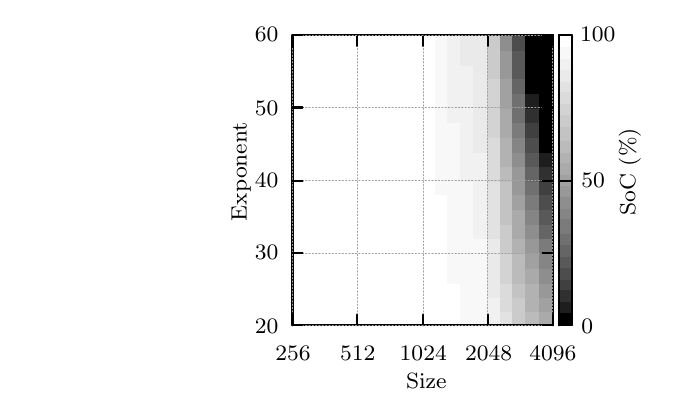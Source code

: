 \begin{footnotesize}
\definecolor{cffffff}{RGB}{255,255,255}
\definecolor{cf8f8f8}{RGB}{248,248,248}
\definecolor{cf1f1f1}{RGB}{241,241,241}
\definecolor{ceaeaea}{RGB}{234,234,234}
\definecolor{ce2e2e2}{RGB}{226,226,226}
\definecolor{ccbcbcb}{RGB}{203,203,203}
\definecolor{cbbbbbb}{RGB}{187,187,187}
\definecolor{caaaaaa}{RGB}{170,170,170}
\definecolor{cdbdbdb}{RGB}{219,219,219}
\definecolor{cb2b2b2}{RGB}{178,178,178}
\definecolor{ca1a1a1}{RGB}{161,161,161}
\definecolor{cc3c3c3}{RGB}{195,195,195}
\definecolor{c989898}{RGB}{152,152,152}
\definecolor{cd3d3d3}{RGB}{211,211,211}
\definecolor{c8e8e8e}{RGB}{142,142,142}
\definecolor{c858585}{RGB}{133,133,133}
\definecolor{c7b7b7b}{RGB}{123,123,123}
\definecolor{c656565}{RGB}{101,101,101}
\definecolor{c595959}{RGB}{89,89,89}
\definecolor{c4d4d4d}{RGB}{77,77,77}
\definecolor{c707070}{RGB}{112,112,112}
\definecolor{c404040}{RGB}{64,64,64}
\definecolor{c303030}{RGB}{48,48,48}
\definecolor{c1e1e1e}{RGB}{30,30,30}
\definecolor{ca0a0a4}{RGB}{160,160,164}
\begin{tikzpicture}[y=0.80pt, x=0.80pt, yscale=-0.6, xscale=0.57, inner sep=0pt, outer sep=0pt]
\begin{scope}[draw=black,line join=bevel,line cap=rect,even odd rule,line width=0.800pt]
  \begin{scope}[cm={{1.0,0.0,0.0,1.0,(0.0,0.0)}},draw=black,line join=bevel,line cap=rect,line width=0.800pt]
  \end{scope}
  \begin{scope}[cm={{1.006,0.0,0.0,1.006,(0.0,0.0)}},draw=black,line join=bevel,line cap=rect,line width=0.800pt]
  \end{scope}
  \begin{scope}[cm={{1.006,0.0,0.0,1.006,(0.0,0.0)}},draw=black,line join=bevel,line cap=rect,line width=0.800pt]
  \end{scope}
  \begin{scope}[cm={{1.006,0.0,0.0,1.006,(0.0,0.0)}},draw=black,line join=bevel,line cap=rect,line width=0.800pt]
  \end{scope}
  \begin{scope}[cm={{1.006,0.0,0.0,1.006,(0.0,0.0)}},draw=cffffff,fill=cffffff,line join=bevel,line cap=rect,line width=0.800pt]
    \path[draw,fill,even odd rule] (57.5,268.5) -- (57.5,257.5) --
      (67.5,257.5) -- (67.5,268.5) -- (57.5,268.5);
    \path[draw,fill,even odd rule] (67.5,268.5) -- (67.5,257.5) --
      (78.5,257.5) -- (78.5,268.5) -- (67.5,268.5);
    \path[draw,fill,even odd rule] (78.5,268.5) -- (78.5,257.5) --
      (88.5,257.5) -- (88.5,268.5) -- (78.5,268.5);
    \path[draw,fill,even odd rule] (88.5,268.5) -- (88.5,257.5) --
      (98.5,257.5) -- (98.5,268.5) -- (88.5,268.5);
    \path[draw,fill,even odd rule] (98.5,268.5) -- (98.5,257.5) --
      (108.5,257.5) -- (108.5,268.5) -- (98.5,268.5);
    \path[draw,fill,even odd rule] (57.5,257.5) -- (57.5,247.5) --
      (67.5,247.5) -- (67.5,257.5) -- (57.5,257.5);
    \path[draw,fill,even odd rule] (67.5,257.5) -- (67.5,247.5) --
      (78.5,247.5) -- (78.5,257.5) -- (67.5,257.5);
    \path[draw,fill,even odd rule] (78.5,257.5) -- (78.5,247.5) --
      (88.5,247.5) -- (88.5,257.5) -- (78.5,257.5);
    \path[draw,fill,even odd rule] (88.5,257.5) -- (88.5,247.5) --
      (98.5,247.5) -- (98.5,257.5) -- (88.5,257.5);
    \path[draw,fill,even odd rule] (98.5,257.5) -- (98.5,247.5) --
      (108.5,247.5) -- (108.5,257.5) -- (98.5,257.5);
    \path[draw,fill,even odd rule] (57.5,247.5) -- (57.5,236.5) --
      (67.5,236.5) -- (67.5,247.5) -- (57.5,247.5);
    \path[draw,fill,even odd rule] (67.5,247.5) -- (67.5,236.5) --
      (78.5,236.5) -- (78.5,247.5) -- (67.5,247.5);
    \path[draw,fill,even odd rule] (78.5,247.5) -- (78.5,236.5) --
      (88.5,236.5) -- (88.5,247.5) -- (78.5,247.5);
    \path[draw,fill,even odd rule] (88.5,247.5) -- (88.5,236.5) --
      (98.5,236.5) -- (98.5,247.5) -- (88.5,247.5);
    \path[draw,fill,even odd rule] (98.5,247.5) -- (98.5,236.5) --
      (108.5,236.5) -- (108.5,247.5) -- (98.5,247.5);
    \path[draw,fill,even odd rule] (57.5,236.5) -- (57.5,225.5) --
      (67.5,225.5) -- (67.5,236.5) -- (57.5,236.5);
    \path[draw,fill,even odd rule] (67.5,236.5) -- (67.5,225.5) --
      (78.5,225.5) -- (78.5,236.5) -- (67.5,236.5);
    \path[draw,fill,even odd rule] (78.5,236.5) -- (78.5,225.5) --
      (88.5,225.5) -- (88.5,236.5) -- (78.5,236.5);
    \path[draw,fill,even odd rule] (88.5,236.5) -- (88.5,225.5) --
      (98.5,225.5) -- (98.5,236.5) -- (88.5,236.5);
    \path[draw,fill,even odd rule] (98.5,236.5) -- (98.5,225.5) --
      (108.5,225.5) -- (108.5,236.5) -- (98.5,236.5);
    \path[draw,fill,even odd rule] (57.5,225.5) -- (57.5,214.5) --
      (67.5,214.5) -- (67.5,225.5) -- (57.5,225.5);
    \path[draw,fill,even odd rule] (67.5,225.5) -- (67.5,214.5) --
      (78.5,214.5) -- (78.5,225.5) -- (67.5,225.5);
    \path[draw,fill,even odd rule] (78.5,225.5) -- (78.5,214.5) --
      (88.5,214.5) -- (88.5,225.5) -- (78.5,225.5);
    \path[draw,fill,even odd rule] (88.5,225.5) -- (88.5,214.5) --
      (98.5,214.5) -- (98.5,225.5) -- (88.5,225.5);
    \path[draw,fill,even odd rule] (98.5,225.5) -- (98.5,214.5) --
      (108.5,214.5) -- (108.5,225.5) -- (98.5,225.5);
    \path[draw,fill,even odd rule] (57.5,214.5) -- (57.5,203.5) --
      (67.5,203.5) -- (67.5,214.5) -- (57.5,214.5);
    \path[draw,fill,even odd rule] (67.5,214.5) -- (67.5,203.5) --
      (78.5,203.5) -- (78.5,214.5) -- (67.5,214.5);
    \path[draw,fill,even odd rule] (78.5,214.5) -- (78.5,203.5) --
      (88.5,203.5) -- (88.5,214.5) -- (78.5,214.5);
    \path[draw,fill,even odd rule] (88.5,214.5) -- (88.5,203.5) --
      (98.5,203.5) -- (98.5,214.5) -- (88.5,214.5);
    \path[draw,fill,even odd rule] (98.5,214.5) -- (98.5,203.5) --
      (108.5,203.5) -- (108.5,214.5) -- (98.5,214.5);
    \path[draw,fill,even odd rule] (57.5,203.5) -- (57.5,192.5) --
      (67.5,192.5) -- (67.5,203.5) -- (57.5,203.5);
    \path[draw,fill,even odd rule] (67.5,203.5) -- (67.5,192.5) --
      (78.5,192.5) -- (78.5,203.5) -- (67.5,203.5);
    \path[draw,fill,even odd rule] (78.5,203.5) -- (78.5,192.5) --
      (88.5,192.5) -- (88.5,203.5) -- (78.5,203.5);
    \path[draw,fill,even odd rule] (88.5,203.5) -- (88.5,192.5) --
      (98.5,192.5) -- (98.5,203.5) -- (88.5,203.5);
    \path[draw,fill,even odd rule] (98.5,203.5) -- (98.5,192.5) --
      (108.5,192.5) -- (108.5,203.5) -- (98.5,203.5);
    \path[draw,fill,even odd rule] (57.5,192.5) -- (57.5,181.5) --
      (67.5,181.5) -- (67.5,192.5) -- (57.5,192.5);
    \path[draw,fill,even odd rule] (67.5,192.5) -- (67.5,181.5) --
      (78.5,181.5) -- (78.5,192.5) -- (67.5,192.5);
    \path[draw,fill,even odd rule] (78.5,192.5) -- (78.5,181.5) --
      (88.5,181.5) -- (88.5,192.5) -- (78.5,192.5);
    \path[draw,fill,even odd rule] (88.5,192.5) -- (88.5,181.5) --
      (98.5,181.5) -- (98.5,192.5) -- (88.5,192.5);
    \path[draw,fill,even odd rule] (98.5,192.5) -- (98.5,181.5) --
      (108.5,181.5) -- (108.5,192.5) -- (98.5,192.5);
    \path[draw,fill,even odd rule] (57.5,181.5) -- (57.5,170.5) --
      (67.5,170.5) -- (67.5,181.5) -- (57.5,181.5);
    \path[draw,fill,even odd rule] (67.5,181.5) -- (67.5,170.5) --
      (78.5,170.5) -- (78.5,181.5) -- (67.5,181.5);
    \path[draw,fill,even odd rule] (78.5,181.5) -- (78.5,170.5) --
      (88.5,170.5) -- (88.5,181.5) -- (78.5,181.5);
    \path[draw,fill,even odd rule] (88.5,181.5) -- (88.5,170.5) --
      (98.5,170.5) -- (98.5,181.5) -- (88.5,181.5);
    \path[draw,fill,even odd rule] (98.5,181.5) -- (98.5,170.5) --
      (108.5,170.5) -- (108.5,181.5) -- (98.5,181.5);
    \path[draw,fill,even odd rule] (57.5,170.5) -- (57.5,160.5) --
      (67.5,160.5) -- (67.5,170.5) -- (57.5,170.5);
    \path[draw,fill,even odd rule] (67.5,170.5) -- (67.5,160.5) --
      (78.5,160.5) -- (78.5,170.5) -- (67.5,170.5);
    \path[draw,fill,even odd rule] (78.5,170.5) -- (78.5,160.5) --
      (88.5,160.5) -- (88.5,170.5) -- (78.5,170.5);
    \path[draw,fill,even odd rule] (88.5,170.5) -- (88.5,160.5) --
      (98.5,160.5) -- (98.5,170.5) -- (88.5,170.5);
    \path[draw,fill,even odd rule] (98.5,170.5) -- (98.5,160.5) --
      (108.5,160.5) -- (108.5,170.5) -- (98.5,170.5);
    \path[draw,fill,even odd rule] (57.5,160.5) -- (57.5,149.5) --
      (67.5,149.5) -- (67.5,160.5) -- (57.5,160.5);
    \path[draw,fill,even odd rule] (67.5,160.5) -- (67.5,149.5) --
      (78.5,149.5) -- (78.5,160.5) -- (67.5,160.5);
    \path[draw,fill,even odd rule] (78.5,160.5) -- (78.5,149.5) --
      (88.5,149.5) -- (88.5,160.5) -- (78.5,160.5);
    \path[draw,fill,even odd rule] (88.5,160.5) -- (88.5,149.5) --
      (98.5,149.5) -- (98.5,160.5) -- (88.5,160.5);
    \path[draw,fill,even odd rule] (98.5,160.5) -- (98.5,149.5) --
      (108.5,149.5) -- (108.5,160.5) -- (98.5,160.5);
    \path[draw,fill,even odd rule] (57.5,149.5) -- (57.5,138.5) --
      (67.5,138.5) -- (67.5,149.5) -- (57.5,149.5);
    \path[draw,fill,even odd rule] (67.5,149.5) -- (67.5,138.5) --
      (78.5,138.5) -- (78.5,149.5) -- (67.5,149.5);
    \path[draw,fill,even odd rule] (78.5,149.5) -- (78.5,138.5) --
      (88.5,138.5) -- (88.5,149.5) -- (78.5,149.5);
    \path[draw,fill,even odd rule] (88.5,149.5) -- (88.5,138.5) --
      (98.5,138.5) -- (98.5,149.5) -- (88.5,149.5);
    \path[draw,fill,even odd rule] (98.5,149.5) -- (98.5,138.5) --
      (108.5,138.5) -- (108.5,149.5) -- (98.5,149.5);
    \path[draw,fill,even odd rule] (57.5,138.5) -- (57.5,127.5) --
      (67.5,127.5) -- (67.5,138.5) -- (57.5,138.5);
    \path[draw,fill,even odd rule] (67.5,138.5) -- (67.5,127.5) --
      (78.5,127.5) -- (78.5,138.5) -- (67.5,138.5);
    \path[draw,fill,even odd rule] (78.5,138.5) -- (78.5,127.5) --
      (88.5,127.5) -- (88.5,138.5) -- (78.5,138.5);
    \path[draw,fill,even odd rule] (88.5,138.5) -- (88.5,127.5) --
      (98.5,127.5) -- (98.5,138.5) -- (88.5,138.5);
    \path[draw,fill,even odd rule] (98.5,138.5) -- (98.5,127.5) --
      (108.5,127.5) -- (108.5,138.5) -- (98.5,138.5);
    \path[draw,fill,even odd rule] (57.5,127.5) -- (57.5,116.5) --
      (67.5,116.5) -- (67.5,127.5) -- (57.5,127.5);
    \path[draw,fill,even odd rule] (67.5,127.5) -- (67.5,116.5) --
      (78.5,116.5) -- (78.5,127.5) -- (67.5,127.5);
    \path[draw,fill,even odd rule] (78.5,127.5) -- (78.5,116.5) --
      (88.5,116.5) -- (88.5,127.5) -- (78.5,127.5);
    \path[draw,fill,even odd rule] (88.5,127.5) -- (88.5,116.5) --
      (98.5,116.5) -- (98.5,127.5) -- (88.5,127.5);
    \path[draw,fill,even odd rule] (98.5,127.5) -- (98.5,116.5) --
      (108.5,116.5) -- (108.5,127.5) -- (98.5,127.5);
    \path[draw,fill,even odd rule] (57.5,116.5) -- (57.5,105.5) --
      (67.5,105.5) -- (67.5,116.5) -- (57.5,116.5);
    \path[draw,fill,even odd rule] (67.5,116.5) -- (67.5,105.5) --
      (78.5,105.5) -- (78.5,116.5) -- (67.5,116.5);
    \path[draw,fill,even odd rule] (78.5,116.5) -- (78.5,105.5) --
      (88.5,105.5) -- (88.5,116.5) -- (78.5,116.5);
    \path[draw,fill,even odd rule] (88.5,116.5) -- (88.5,105.5) --
      (98.5,105.5) -- (98.5,116.5) -- (88.5,116.5);
    \path[draw,fill,even odd rule] (98.5,116.5) -- (98.5,105.5) --
      (108.5,105.5) -- (108.5,116.5) -- (98.5,116.5);
    \path[draw,fill,even odd rule] (57.5,105.5) -- (57.5,94.5) --
      (67.5,94.5) -- (67.5,105.5) -- (57.5,105.5);
    \path[draw,fill,even odd rule] (67.5,105.5) -- (67.5,94.5) --
      (78.5,94.5) -- (78.5,105.5) -- (67.5,105.5);
    \path[draw,fill,even odd rule] (78.5,105.5) -- (78.5,94.5) --
      (88.5,94.5) -- (88.5,105.5) -- (78.5,105.5);
    \path[draw,fill,even odd rule] (88.5,105.5) -- (88.5,94.5) --
      (98.5,94.5) -- (98.5,105.5) -- (88.5,105.5);
    \path[draw,fill,even odd rule] (98.5,105.5) -- (98.5,94.5) --
      (108.5,94.5) -- (108.5,105.5) -- (98.5,105.5);
    \path[draw,fill,even odd rule] (57.5,94.5) -- (57.5,83.5) --
      (67.5,83.5) -- (67.5,94.5) -- (57.5,94.5);
    \path[draw,fill,even odd rule] (67.5,94.5) -- (67.5,83.5) --
      (78.5,83.5) -- (78.5,94.5) -- (67.5,94.5);
    \path[draw,fill,even odd rule] (78.5,94.5) -- (78.5,83.5) --
      (88.5,83.5) -- (88.5,94.5) -- (78.5,94.5);
    \path[draw,fill,even odd rule] (88.5,94.5) -- (88.5,83.5) --
      (98.5,83.5) -- (98.5,94.5) -- (88.5,94.5);
    \path[draw,fill,even odd rule] (98.5,94.5) -- (98.5,83.5) --
      (108.5,83.5) -- (108.5,94.5) -- (98.5,94.5);
    \path[draw,fill,even odd rule] (57.5,83.5) -- (57.5,73.5) --
      (67.5,73.5) -- (67.5,83.5) -- (57.5,83.5);
    \path[draw,fill,even odd rule] (67.5,83.5) -- (67.5,73.5) --
      (78.5,73.5) -- (78.5,83.5) -- (67.5,83.5);
    \path[draw,fill,even odd rule] (78.5,83.5) -- (78.5,73.5) --
      (88.5,73.5) -- (88.5,83.5) -- (78.5,83.5);
    \path[draw,fill,even odd rule] (88.5,83.5) -- (88.5,73.5) --
      (98.5,73.5) -- (98.5,83.5) -- (88.5,83.5);
    \path[draw,fill,even odd rule] (98.5,83.5) -- (98.5,73.5) --
      (108.5,73.5) -- (108.5,83.5) -- (98.5,83.5);
    \path[draw,fill,even odd rule] (57.5,73.5) -- (57.5,62.5) --
      (67.5,62.5) -- (67.5,73.5) -- (57.5,73.5);
    \path[draw,fill,even odd rule] (67.5,73.5) -- (67.5,62.5) --
      (78.5,62.5) -- (78.5,73.5) -- (67.5,73.5);
    \path[draw,fill,even odd rule] (78.5,73.5) -- (78.5,62.5) --
      (88.5,62.5) -- (88.5,73.5) -- (78.5,73.5);
    \path[draw,fill,even odd rule] (88.5,73.5) -- (88.5,62.5) --
      (98.5,62.5) -- (98.5,73.5) -- (88.5,73.5);
    \path[draw,fill,even odd rule] (98.5,73.5) -- (98.5,62.5) --
      (108.5,62.5) -- (108.5,73.5) -- (98.5,73.5);
    \path[draw,fill,even odd rule] (57.5,62.5) -- (57.5,51.5) --
      (67.5,51.5) -- (67.5,62.5) -- (57.5,62.5);
    \path[draw,fill,even odd rule] (67.5,62.5) -- (67.5,51.5) --
      (78.5,51.5) -- (78.5,62.5) -- (67.5,62.5);
    \path[draw,fill,even odd rule] (78.5,62.5) -- (78.5,51.5) --
      (88.5,51.5) -- (88.5,62.5) -- (78.5,62.5);
    \path[draw,fill,even odd rule] (88.5,62.5) -- (88.5,51.5) --
      (98.5,51.5) -- (98.5,62.5) -- (88.5,62.5);
    \path[draw,fill,even odd rule] (98.5,62.5) -- (98.5,51.5) --
      (108.5,51.5) -- (108.5,62.5) -- (98.5,62.5);
    \path[draw,fill,even odd rule] (108.5,268.5) -- (108.5,257.5) --
      (119.5,257.5) -- (119.5,268.5) -- (108.5,268.5);
    \path[draw,fill,even odd rule] (119.5,268.5) -- (119.5,257.5) --
      (129.5,257.5) -- (129.5,268.5) -- (119.5,268.5);
    \path[draw,fill,even odd rule] (129.5,268.5) -- (129.5,257.5) --
      (139.5,257.5) -- (139.5,268.5) -- (129.5,268.5);
    \path[draw,fill,even odd rule] (139.5,268.5) -- (139.5,257.5) --
      (149.5,257.5) -- (149.5,268.5) -- (139.5,268.5);
    \path[draw,fill,even odd rule] (149.5,268.5) -- (149.5,257.5) --
      (160.5,257.5) -- (160.5,268.5) -- (149.5,268.5);
    \path[draw,fill,even odd rule] (108.5,257.5) -- (108.5,247.5) --
      (119.5,247.5) -- (119.5,257.5) -- (108.5,257.5);
    \path[draw,fill,even odd rule] (119.5,257.5) -- (119.5,247.5) --
      (129.5,247.5) -- (129.5,257.5) -- (119.5,257.5);
    \path[draw,fill,even odd rule] (129.5,257.5) -- (129.5,247.5) --
      (139.5,247.5) -- (139.5,257.5) -- (129.5,257.5);
    \path[draw,fill,even odd rule] (139.5,257.5) -- (139.5,247.5) --
      (149.5,247.5) -- (149.5,257.5) -- (139.5,257.5);
    \path[draw,fill,even odd rule] (149.5,257.5) -- (149.5,247.5) --
      (160.5,247.5) -- (160.5,257.5) -- (149.5,257.5);
    \path[draw,fill,even odd rule] (108.5,247.5) -- (108.5,236.5) --
      (119.5,236.5) -- (119.5,247.5) -- (108.5,247.5);
    \path[draw,fill,even odd rule] (119.5,247.5) -- (119.5,236.5) --
      (129.5,236.5) -- (129.5,247.5) -- (119.5,247.5);
    \path[draw,fill,even odd rule] (129.5,247.5) -- (129.5,236.5) --
      (139.5,236.5) -- (139.5,247.5) -- (129.5,247.5);
    \path[draw,fill,even odd rule] (139.5,247.5) -- (139.5,236.5) --
      (149.5,236.5) -- (149.5,247.5) -- (139.5,247.5);
    \path[draw,fill,even odd rule] (149.5,247.5) -- (149.5,236.5) --
      (160.5,236.5) -- (160.5,247.5) -- (149.5,247.5);
    \path[draw,fill,even odd rule] (108.5,236.5) -- (108.5,225.5) --
      (119.5,225.5) -- (119.5,236.5) -- (108.5,236.5);
    \path[draw,fill,even odd rule] (119.5,236.5) -- (119.5,225.5) --
      (129.5,225.5) -- (129.5,236.5) -- (119.5,236.5);
    \path[draw,fill,even odd rule] (129.5,236.5) -- (129.5,225.5) --
      (139.5,225.5) -- (139.5,236.5) -- (129.5,236.5);
    \path[draw,fill,even odd rule] (139.5,236.5) -- (139.5,225.5) --
      (149.5,225.5) -- (149.5,236.5) -- (139.5,236.5);
    \path[draw,fill,even odd rule] (149.5,236.5) -- (149.5,225.5) --
      (160.5,225.5) -- (160.5,236.5) -- (149.5,236.5);
    \path[draw,fill,even odd rule] (108.5,225.5) -- (108.5,214.5) --
      (119.5,214.5) -- (119.5,225.5) -- (108.5,225.5);
    \path[draw,fill,even odd rule] (119.5,225.5) -- (119.5,214.5) --
      (129.5,214.5) -- (129.5,225.5) -- (119.5,225.5);
    \path[draw,fill,even odd rule] (129.5,225.5) -- (129.5,214.5) --
      (139.5,214.5) -- (139.5,225.5) -- (129.5,225.5);
    \path[draw,fill,even odd rule] (139.5,225.5) -- (139.5,214.5) --
      (149.5,214.5) -- (149.5,225.5) -- (139.5,225.5);
    \path[draw,fill,even odd rule] (149.5,225.5) -- (149.5,214.5) --
      (160.5,214.5) -- (160.5,225.5) -- (149.5,225.5);
    \path[draw,fill,even odd rule] (108.5,214.5) -- (108.5,203.5) --
      (119.5,203.5) -- (119.5,214.5) -- (108.5,214.5);
    \path[draw,fill,even odd rule] (119.5,214.5) -- (119.5,203.5) --
      (129.5,203.5) -- (129.5,214.5) -- (119.5,214.5);
    \path[draw,fill,even odd rule] (129.5,214.5) -- (129.5,203.5) --
      (139.5,203.5) -- (139.5,214.5) -- (129.5,214.5);
    \path[draw,fill,even odd rule] (139.5,214.5) -- (139.5,203.5) --
      (149.5,203.5) -- (149.5,214.5) -- (139.5,214.5);
    \path[draw,fill,even odd rule] (149.5,214.5) -- (149.5,203.5) --
      (160.5,203.5) -- (160.5,214.5) -- (149.5,214.5);
    \path[draw,fill,even odd rule] (108.5,203.5) -- (108.5,192.5) --
      (119.5,192.5) -- (119.5,203.5) -- (108.5,203.5);
    \path[draw,fill,even odd rule] (119.5,203.5) -- (119.5,192.5) --
      (129.5,192.5) -- (129.5,203.5) -- (119.5,203.5);
    \path[draw,fill,even odd rule] (129.5,203.5) -- (129.5,192.5) --
      (139.5,192.5) -- (139.5,203.5) -- (129.5,203.5);
    \path[draw,fill,even odd rule] (139.5,203.5) -- (139.5,192.5) --
      (149.5,192.5) -- (149.5,203.5) -- (139.5,203.5);
    \path[draw,fill,even odd rule] (149.5,203.5) -- (149.5,192.5) --
      (160.5,192.5) -- (160.5,203.5) -- (149.5,203.5);
    \path[draw,fill,even odd rule] (108.5,192.5) -- (108.5,181.5) --
      (119.5,181.5) -- (119.5,192.5) -- (108.5,192.5);
    \path[draw,fill,even odd rule] (119.5,192.5) -- (119.5,181.5) --
      (129.5,181.5) -- (129.5,192.5) -- (119.5,192.5);
    \path[draw,fill,even odd rule] (129.5,192.5) -- (129.5,181.5) --
      (139.5,181.5) -- (139.5,192.5) -- (129.5,192.5);
    \path[draw,fill,even odd rule] (139.5,192.5) -- (139.5,181.5) --
      (149.5,181.5) -- (149.5,192.5) -- (139.5,192.5);
    \path[draw,fill,even odd rule] (149.5,192.5) -- (149.5,181.5) --
      (160.5,181.5) -- (160.5,192.5) -- (149.5,192.5);
    \path[draw,fill,even odd rule] (108.5,181.5) -- (108.5,170.5) --
      (119.5,170.5) -- (119.5,181.5) -- (108.5,181.5);
    \path[draw,fill,even odd rule] (119.5,181.5) -- (119.5,170.5) --
      (129.5,170.5) -- (129.5,181.5) -- (119.5,181.5);
    \path[draw,fill,even odd rule] (129.5,181.5) -- (129.5,170.5) --
      (139.5,170.5) -- (139.5,181.5) -- (129.5,181.5);
    \path[draw,fill,even odd rule] (139.5,181.5) -- (139.5,170.5) --
      (149.5,170.5) -- (149.5,181.5) -- (139.5,181.5);
    \path[draw,fill,even odd rule] (149.5,181.5) -- (149.5,170.5) --
      (160.5,170.5) -- (160.5,181.5) -- (149.5,181.5);
    \path[draw,fill,even odd rule] (108.5,170.5) -- (108.5,160.5) --
      (119.5,160.5) -- (119.5,170.5) -- (108.5,170.5);
    \path[draw,fill,even odd rule] (119.5,170.5) -- (119.5,160.5) --
      (129.5,160.5) -- (129.5,170.5) -- (119.5,170.5);
    \path[draw,fill,even odd rule] (129.5,170.5) -- (129.5,160.5) --
      (139.5,160.5) -- (139.5,170.5) -- (129.5,170.5);
    \path[draw,fill,even odd rule] (139.5,170.5) -- (139.5,160.5) --
      (149.5,160.5) -- (149.5,170.5) -- (139.5,170.5);
    \path[draw,fill,even odd rule] (149.5,170.5) -- (149.5,160.5) --
      (160.5,160.5) -- (160.5,170.5) -- (149.5,170.5);
    \path[draw,fill,even odd rule] (108.5,160.5) -- (108.5,149.5) --
      (119.5,149.5) -- (119.5,160.5) -- (108.5,160.5);
    \path[draw,fill,even odd rule] (119.5,160.5) -- (119.5,149.5) --
      (129.5,149.5) -- (129.5,160.5) -- (119.5,160.5);
    \path[draw,fill,even odd rule] (129.5,160.5) -- (129.5,149.5) --
      (139.5,149.5) -- (139.5,160.5) -- (129.5,160.5);
    \path[draw,fill,even odd rule] (139.5,160.5) -- (139.5,149.5) --
      (149.5,149.5) -- (149.5,160.5) -- (139.5,160.5);
    \path[draw,fill,even odd rule] (149.5,160.5) -- (149.5,149.5) --
      (160.5,149.5) -- (160.5,160.5) -- (149.5,160.5);
    \path[draw,fill,even odd rule] (108.5,149.5) -- (108.5,138.5) --
      (119.5,138.5) -- (119.5,149.5) -- (108.5,149.5);
    \path[draw,fill,even odd rule] (119.5,149.5) -- (119.5,138.5) --
      (129.5,138.5) -- (129.5,149.5) -- (119.5,149.5);
    \path[draw,fill,even odd rule] (129.5,149.5) -- (129.5,138.5) --
      (139.5,138.5) -- (139.5,149.5) -- (129.5,149.5);
    \path[draw,fill,even odd rule] (139.5,149.5) -- (139.5,138.5) --
      (149.5,138.5) -- (149.5,149.5) -- (139.5,149.5);
    \path[draw,fill,even odd rule] (149.5,149.5) -- (149.5,138.5) --
      (160.5,138.5) -- (160.5,149.5) -- (149.5,149.5);
    \path[draw,fill,even odd rule] (108.5,138.5) -- (108.5,127.5) --
      (119.5,127.5) -- (119.5,138.5) -- (108.5,138.5);
    \path[draw,fill,even odd rule] (119.5,138.5) -- (119.5,127.5) --
      (129.5,127.5) -- (129.5,138.5) -- (119.5,138.5);
    \path[draw,fill,even odd rule] (129.5,138.5) -- (129.5,127.5) --
      (139.5,127.5) -- (139.5,138.5) -- (129.5,138.5);
    \path[draw,fill,even odd rule] (139.5,138.5) -- (139.5,127.5) --
      (149.5,127.5) -- (149.5,138.5) -- (139.5,138.5);
    \path[draw,fill,even odd rule] (149.5,138.5) -- (149.5,127.5) --
      (160.5,127.5) -- (160.5,138.5) -- (149.5,138.5);
    \path[draw,fill,even odd rule] (108.5,127.5) -- (108.5,116.5) --
      (119.5,116.5) -- (119.5,127.5) -- (108.5,127.5);
    \path[draw,fill,even odd rule] (119.5,127.5) -- (119.5,116.5) --
      (129.5,116.5) -- (129.5,127.5) -- (119.5,127.5);
    \path[draw,fill,even odd rule] (129.5,127.5) -- (129.5,116.5) --
      (139.5,116.5) -- (139.5,127.5) -- (129.5,127.5);
    \path[draw,fill,even odd rule] (139.5,127.5) -- (139.5,116.5) --
      (149.5,116.5) -- (149.5,127.5) -- (139.5,127.5);
    \path[draw,fill,even odd rule] (149.5,127.5) -- (149.5,116.5) --
      (160.5,116.5) -- (160.5,127.5) -- (149.5,127.5);
    \path[draw,fill,even odd rule] (108.5,116.5) -- (108.5,105.5) --
      (119.5,105.5) -- (119.5,116.5) -- (108.5,116.5);
    \path[draw,fill,even odd rule] (119.5,116.5) -- (119.5,105.5) --
      (129.5,105.5) -- (129.5,116.5) -- (119.5,116.5);
    \path[draw,fill,even odd rule] (129.5,116.5) -- (129.5,105.5) --
      (139.5,105.5) -- (139.5,116.5) -- (129.5,116.5);
    \path[draw,fill,even odd rule] (139.5,116.5) -- (139.5,105.5) --
      (149.5,105.5) -- (149.5,116.5) -- (139.5,116.5);
    \path[draw,fill,even odd rule] (149.5,116.5) -- (149.5,105.5) --
      (160.5,105.5) -- (160.5,116.5) -- (149.5,116.5);
    \path[draw,fill,even odd rule] (108.5,105.5) -- (108.5,94.5) --
      (119.5,94.5) -- (119.5,105.5) -- (108.5,105.5);
    \path[draw,fill,even odd rule] (119.5,105.5) -- (119.5,94.5) --
      (129.5,94.5) -- (129.5,105.5) -- (119.5,105.5);
    \path[draw,fill,even odd rule] (129.5,105.5) -- (129.5,94.5) --
      (139.5,94.5) -- (139.5,105.5) -- (129.5,105.5);
    \path[draw,fill,even odd rule] (139.5,105.5) -- (139.5,94.5) --
      (149.5,94.5) -- (149.5,105.5) -- (139.5,105.5);
    \path[draw,fill,even odd rule] (149.5,105.5) -- (149.5,94.5) --
      (160.5,94.5) -- (160.5,105.5) -- (149.5,105.5);
    \path[draw,fill,even odd rule] (108.5,94.5) -- (108.5,83.5) --
      (119.5,83.5) -- (119.5,94.5) -- (108.5,94.5);
    \path[draw,fill,even odd rule] (119.5,94.5) -- (119.5,83.5) --
      (129.5,83.5) -- (129.5,94.5) -- (119.5,94.5);
    \path[draw,fill,even odd rule] (129.5,94.5) -- (129.5,83.5) --
      (139.5,83.5) -- (139.5,94.5) -- (129.5,94.5);
    \path[draw,fill,even odd rule] (139.5,94.5) -- (139.5,83.5) --
      (149.5,83.5) -- (149.5,94.5) -- (139.5,94.5);
    \path[draw,fill,even odd rule] (149.5,94.5) -- (149.5,83.5) --
      (160.5,83.5) -- (160.5,94.5) -- (149.5,94.5);
    \path[draw,fill,even odd rule] (108.5,83.5) -- (108.5,73.5) --
      (119.5,73.5) -- (119.5,83.5) -- (108.5,83.5);
    \path[draw,fill,even odd rule] (119.5,83.5) -- (119.5,73.5) --
      (129.5,73.5) -- (129.5,83.5) -- (119.5,83.5);
    \path[draw,fill,even odd rule] (129.5,83.5) -- (129.5,73.5) --
      (139.5,73.5) -- (139.5,83.5) -- (129.5,83.5);
    \path[draw,fill,even odd rule] (139.5,83.5) -- (139.5,73.5) --
      (149.5,73.5) -- (149.5,83.5) -- (139.5,83.5);
    \path[draw,fill,even odd rule] (149.5,83.5) -- (149.5,73.5) --
      (160.5,73.5) -- (160.5,83.5) -- (149.5,83.5);
    \path[draw,fill,even odd rule] (108.5,73.5) -- (108.5,62.5) --
      (119.5,62.5) -- (119.5,73.5) -- (108.5,73.5);
    \path[draw,fill,even odd rule] (119.5,73.5) -- (119.5,62.5) --
      (129.5,62.5) -- (129.5,73.5) -- (119.5,73.5);
    \path[draw,fill,even odd rule] (129.5,73.5) -- (129.5,62.5) --
      (139.5,62.5) -- (139.5,73.5) -- (129.5,73.5);
    \path[draw,fill,even odd rule] (139.5,73.5) -- (139.5,62.5) --
      (149.5,62.5) -- (149.5,73.5) -- (139.5,73.5);
    \path[draw,fill,even odd rule] (149.5,73.5) -- (149.5,62.5) --
      (160.5,62.5) -- (160.5,73.5) -- (149.5,73.5);
    \path[draw,fill,even odd rule] (108.5,62.5) -- (108.5,51.5) --
      (119.5,51.5) -- (119.5,62.5) -- (108.5,62.5);
    \path[draw,fill,even odd rule] (119.5,62.5) -- (119.5,51.5) --
      (129.5,51.5) -- (129.5,62.5) -- (119.5,62.5);
    \path[draw,fill,even odd rule] (129.5,62.5) -- (129.5,51.5) --
      (139.5,51.5) -- (139.5,62.5) -- (129.5,62.5);
    \path[draw,fill,even odd rule] (139.5,62.5) -- (139.5,51.5) --
      (149.5,51.5) -- (149.5,62.5) -- (139.5,62.5);
    \path[draw,fill,even odd rule] (149.5,62.5) -- (149.5,51.5) --
      (160.5,51.5) -- (160.5,62.5) -- (149.5,62.5);
    \path[draw,fill,even odd rule] (160.5,268.5) -- (160.5,257.5) --
      (170.5,257.5) -- (170.5,268.5) -- (160.5,268.5);
    \path[draw,fill,even odd rule] (170.5,268.5) -- (170.5,257.5) --
      (180.5,257.5) -- (180.5,268.5) -- (170.5,268.5);
    \path[draw,fill,even odd rule] (180.5,268.5) -- (180.5,257.5) --
      (190.5,257.5) -- (190.5,268.5) -- (180.5,268.5);
  \end{scope}
  \begin{scope}[cm={{1.006,0.0,0.0,1.006,(0.0,0.0)}},draw=cf8f8f8,fill=cf8f8f8,line join=bevel,line cap=rect,line width=0.800pt]
    \path[draw,fill,even odd rule] (190.5,268.5) -- (190.5,257.5) --
      (200.5,257.5) -- (200.5,268.5) -- (190.5,268.5);
    \path[draw,fill,even odd rule] (200.5,268.5) -- (200.5,257.5) --
      (211.5,257.5) -- (211.5,268.5) -- (200.5,268.5);
  \end{scope}
  \begin{scope}[cm={{1.006,0.0,0.0,1.006,(0.0,0.0)}},draw=cffffff,fill=cffffff,line join=bevel,line cap=rect,line width=0.800pt]
    \path[draw,fill,even odd rule] (160.5,257.5) -- (160.5,247.5) --
      (170.5,247.5) -- (170.5,257.5) -- (160.5,257.5);
    \path[draw,fill,even odd rule] (170.5,257.5) -- (170.5,247.5) --
      (180.5,247.5) -- (180.5,257.5) -- (170.5,257.5);
    \path[draw,fill,even odd rule] (180.5,257.5) -- (180.5,247.5) --
      (190.5,247.5) -- (190.5,257.5) -- (180.5,257.5);
  \end{scope}
  \begin{scope}[cm={{1.006,0.0,0.0,1.006,(0.0,0.0)}},draw=cf8f8f8,fill=cf8f8f8,line join=bevel,line cap=rect,line width=0.800pt]
    \path[draw,fill,even odd rule] (190.5,257.5) -- (190.5,247.5) --
      (200.5,247.5) -- (200.5,257.5) -- (190.5,257.5);
    \path[draw,fill,even odd rule] (200.5,257.5) -- (200.5,247.5) --
      (211.5,247.5) -- (211.5,257.5) -- (200.5,257.5);
  \end{scope}
  \begin{scope}[cm={{1.006,0.0,0.0,1.006,(0.0,0.0)}},draw=cffffff,fill=cffffff,line join=bevel,line cap=rect,line width=0.800pt]
    \path[draw,fill,even odd rule] (160.5,247.5) -- (160.5,236.5) --
      (170.5,236.5) -- (170.5,247.5) -- (160.5,247.5);
    \path[draw,fill,even odd rule] (170.5,247.5) -- (170.5,236.5) --
      (180.5,236.5) -- (180.5,247.5) -- (170.5,247.5);
    \path[draw,fill,even odd rule] (180.5,247.5) -- (180.5,236.5) --
      (190.5,236.5) -- (190.5,247.5) -- (180.5,247.5);
  \end{scope}
  \begin{scope}[cm={{1.006,0.0,0.0,1.006,(0.0,0.0)}},draw=cf8f8f8,fill=cf8f8f8,line join=bevel,line cap=rect,line width=0.800pt]
    \path[draw,fill,even odd rule] (190.5,247.5) -- (190.5,236.5) --
      (200.5,236.5) -- (200.5,247.5) -- (190.5,247.5);
    \path[draw,fill,even odd rule] (200.5,247.5) -- (200.5,236.5) --
      (211.5,236.5) -- (211.5,247.5) -- (200.5,247.5);
  \end{scope}
  \begin{scope}[cm={{1.006,0.0,0.0,1.006,(0.0,0.0)}},draw=cffffff,fill=cffffff,line join=bevel,line cap=rect,line width=0.800pt]
    \path[draw,fill,even odd rule] (160.5,236.5) -- (160.5,225.5) --
      (170.5,225.5) -- (170.5,236.5) -- (160.5,236.5);
    \path[draw,fill,even odd rule] (170.5,236.5) -- (170.5,225.5) --
      (180.5,225.5) -- (180.5,236.5) -- (170.5,236.5);
  \end{scope}
  \begin{scope}[cm={{1.006,0.0,0.0,1.006,(0.0,0.0)}},draw=cf8f8f8,fill=cf8f8f8,line join=bevel,line cap=rect,line width=0.800pt]
    \path[draw,fill,even odd rule] (180.5,236.5) -- (180.5,225.5) --
      (190.5,225.5) -- (190.5,236.5) -- (180.5,236.5);
    \path[draw,fill,even odd rule] (190.5,236.5) -- (190.5,225.5) --
      (200.5,225.5) -- (200.5,236.5) -- (190.5,236.5);
    \path[draw,fill,even odd rule] (200.5,236.5) -- (200.5,225.5) --
      (211.5,225.5) -- (211.5,236.5) -- (200.5,236.5);
  \end{scope}
  \begin{scope}[cm={{1.006,0.0,0.0,1.006,(0.0,0.0)}},draw=cffffff,fill=cffffff,line join=bevel,line cap=rect,line width=0.800pt]
    \path[draw,fill,even odd rule] (160.5,225.5) -- (160.5,214.5) --
      (170.5,214.5) -- (170.5,225.5) -- (160.5,225.5);
    \path[draw,fill,even odd rule] (170.5,225.5) -- (170.5,214.5) --
      (180.5,214.5) -- (180.5,225.5) -- (170.5,225.5);
  \end{scope}
  \begin{scope}[cm={{1.006,0.0,0.0,1.006,(0.0,0.0)}},draw=cf8f8f8,fill=cf8f8f8,line join=bevel,line cap=rect,line width=0.800pt]
    \path[draw,fill,even odd rule] (180.5,225.5) -- (180.5,214.5) --
      (190.5,214.5) -- (190.5,225.5) -- (180.5,225.5);
    \path[draw,fill,even odd rule] (190.5,225.5) -- (190.5,214.5) --
      (200.5,214.5) -- (200.5,225.5) -- (190.5,225.5);
    \path[draw,fill,even odd rule] (200.5,225.5) -- (200.5,214.5) --
      (211.5,214.5) -- (211.5,225.5) -- (200.5,225.5);
  \end{scope}
  \begin{scope}[cm={{1.006,0.0,0.0,1.006,(0.0,0.0)}},draw=cffffff,fill=cffffff,line join=bevel,line cap=rect,line width=0.800pt]
    \path[draw,fill,even odd rule] (160.5,214.5) -- (160.5,203.5) --
      (170.5,203.5) -- (170.5,214.5) -- (160.5,214.5);
    \path[draw,fill,even odd rule] (170.5,214.5) -- (170.5,203.5) --
      (180.5,203.5) -- (180.5,214.5) -- (170.5,214.5);
  \end{scope}
  \begin{scope}[cm={{1.006,0.0,0.0,1.006,(0.0,0.0)}},draw=cf8f8f8,fill=cf8f8f8,line join=bevel,line cap=rect,line width=0.800pt]
    \path[draw,fill,even odd rule] (180.5,214.5) -- (180.5,203.5) --
      (190.5,203.5) -- (190.5,214.5) -- (180.5,214.5);
    \path[draw,fill,even odd rule] (190.5,214.5) -- (190.5,203.5) --
      (200.5,203.5) -- (200.5,214.5) -- (190.5,214.5);
    \path[draw,fill,even odd rule] (200.5,214.5) -- (200.5,203.5) --
      (211.5,203.5) -- (211.5,214.5) -- (200.5,214.5);
  \end{scope}
  \begin{scope}[cm={{1.006,0.0,0.0,1.006,(0.0,0.0)}},draw=cffffff,fill=cffffff,line join=bevel,line cap=rect,line width=0.800pt]
    \path[draw,fill,even odd rule] (160.5,203.5) -- (160.5,192.5) --
      (170.5,192.5) -- (170.5,203.5) -- (160.5,203.5);
    \path[draw,fill,even odd rule] (170.5,203.5) -- (170.5,192.5) --
      (180.5,192.5) -- (180.5,203.5) -- (170.5,203.5);
  \end{scope}
  \begin{scope}[cm={{1.006,0.0,0.0,1.006,(0.0,0.0)}},draw=cf8f8f8,fill=cf8f8f8,line join=bevel,line cap=rect,line width=0.800pt]
    \path[draw,fill,even odd rule] (180.5,203.5) -- (180.5,192.5) --
      (190.5,192.5) -- (190.5,203.5) -- (180.5,203.5);
    \path[draw,fill,even odd rule] (190.5,203.5) -- (190.5,192.5) --
      (200.5,192.5) -- (200.5,203.5) -- (190.5,203.5);
  \end{scope}
  \begin{scope}[cm={{1.006,0.0,0.0,1.006,(0.0,0.0)}},draw=cf1f1f1,fill=cf1f1f1,line join=bevel,line cap=rect,line width=0.800pt]
    \path[draw,fill,even odd rule] (200.5,203.5) -- (200.5,192.5) --
      (211.5,192.5) -- (211.5,203.5) -- (200.5,203.5);
  \end{scope}
  \begin{scope}[cm={{1.006,0.0,0.0,1.006,(0.0,0.0)}},draw=cffffff,fill=cffffff,line join=bevel,line cap=rect,line width=0.800pt]
    \path[draw,fill,even odd rule] (160.5,192.5) -- (160.5,181.5) --
      (170.5,181.5) -- (170.5,192.5) -- (160.5,192.5);
    \path[draw,fill,even odd rule] (170.5,192.5) -- (170.5,181.5) --
      (180.5,181.5) -- (180.5,192.5) -- (170.5,192.5);
  \end{scope}
  \begin{scope}[cm={{1.006,0.0,0.0,1.006,(0.0,0.0)}},draw=cf8f8f8,fill=cf8f8f8,line join=bevel,line cap=rect,line width=0.800pt]
    \path[draw,fill,even odd rule] (180.5,192.5) -- (180.5,181.5) --
      (190.5,181.5) -- (190.5,192.5) -- (180.5,192.5);
    \path[draw,fill,even odd rule] (190.5,192.5) -- (190.5,181.5) --
      (200.5,181.5) -- (200.5,192.5) -- (190.5,192.5);
  \end{scope}
  \begin{scope}[cm={{1.006,0.0,0.0,1.006,(0.0,0.0)}},draw=cf1f1f1,fill=cf1f1f1,line join=bevel,line cap=rect,line width=0.800pt]
    \path[draw,fill,even odd rule] (200.5,192.5) -- (200.5,181.5) --
      (211.5,181.5) -- (211.5,192.5) -- (200.5,192.5);
  \end{scope}
  \begin{scope}[cm={{1.006,0.0,0.0,1.006,(0.0,0.0)}},draw=cffffff,fill=cffffff,line join=bevel,line cap=rect,line width=0.800pt]
    \path[draw,fill,even odd rule] (160.5,181.5) -- (160.5,170.5) --
      (170.5,170.5) -- (170.5,181.5) -- (160.5,181.5);
    \path[draw,fill,even odd rule] (170.5,181.5) -- (170.5,170.5) --
      (180.5,170.5) -- (180.5,181.5) -- (170.5,181.5);
  \end{scope}
  \begin{scope}[cm={{1.006,0.0,0.0,1.006,(0.0,0.0)}},draw=cf8f8f8,fill=cf8f8f8,line join=bevel,line cap=rect,line width=0.800pt]
    \path[draw,fill,even odd rule] (180.5,181.5) -- (180.5,170.5) --
      (190.5,170.5) -- (190.5,181.5) -- (180.5,181.5);
    \path[draw,fill,even odd rule] (190.5,181.5) -- (190.5,170.5) --
      (200.5,170.5) -- (200.5,181.5) -- (190.5,181.5);
  \end{scope}
  \begin{scope}[cm={{1.006,0.0,0.0,1.006,(0.0,0.0)}},draw=cf1f1f1,fill=cf1f1f1,line join=bevel,line cap=rect,line width=0.800pt]
    \path[draw,fill,even odd rule] (200.5,181.5) -- (200.5,170.5) --
      (211.5,170.5) -- (211.5,181.5) -- (200.5,181.5);
  \end{scope}
  \begin{scope}[cm={{1.006,0.0,0.0,1.006,(0.0,0.0)}},draw=cffffff,fill=cffffff,line join=bevel,line cap=rect,line width=0.800pt]
    \path[draw,fill,even odd rule] (160.5,170.5) -- (160.5,160.5) --
      (170.5,160.5) -- (170.5,170.5) -- (160.5,170.5);
  \end{scope}
  \begin{scope}[cm={{1.006,0.0,0.0,1.006,(0.0,0.0)}},draw=cf8f8f8,fill=cf8f8f8,line join=bevel,line cap=rect,line width=0.800pt]
    \path[draw,fill,even odd rule] (170.5,170.5) -- (170.5,160.5) --
      (180.5,160.5) -- (180.5,170.5) -- (170.5,170.5);
    \path[draw,fill,even odd rule] (180.5,170.5) -- (180.5,160.5) --
      (190.5,160.5) -- (190.5,170.5) -- (180.5,170.5);
    \path[draw,fill,even odd rule] (190.5,170.5) -- (190.5,160.5) --
      (200.5,160.5) -- (200.5,170.5) -- (190.5,170.5);
  \end{scope}
  \begin{scope}[cm={{1.006,0.0,0.0,1.006,(0.0,0.0)}},draw=cf1f1f1,fill=cf1f1f1,line join=bevel,line cap=rect,line width=0.800pt]
    \path[draw,fill,even odd rule] (200.5,170.5) -- (200.5,160.5) --
      (211.5,160.5) -- (211.5,170.5) -- (200.5,170.5);
  \end{scope}
  \begin{scope}[cm={{1.006,0.0,0.0,1.006,(0.0,0.0)}},draw=cffffff,fill=cffffff,line join=bevel,line cap=rect,line width=0.800pt]
    \path[draw,fill,even odd rule] (160.5,160.5) -- (160.5,149.5) --
      (170.5,149.5) -- (170.5,160.5) -- (160.5,160.5);
  \end{scope}
  \begin{scope}[cm={{1.006,0.0,0.0,1.006,(0.0,0.0)}},draw=cf8f8f8,fill=cf8f8f8,line join=bevel,line cap=rect,line width=0.800pt]
    \path[draw,fill,even odd rule] (170.5,160.5) -- (170.5,149.5) --
      (180.5,149.5) -- (180.5,160.5) -- (170.5,160.5);
    \path[draw,fill,even odd rule] (180.5,160.5) -- (180.5,149.5) --
      (190.5,149.5) -- (190.5,160.5) -- (180.5,160.5);
  \end{scope}
  \begin{scope}[cm={{1.006,0.0,0.0,1.006,(0.0,0.0)}},draw=cf1f1f1,fill=cf1f1f1,line join=bevel,line cap=rect,line width=0.800pt]
    \path[draw,fill,even odd rule] (190.5,160.5) -- (190.5,149.5) --
      (200.5,149.5) -- (200.5,160.5) -- (190.5,160.5);
    \path[draw,fill,even odd rule] (200.5,160.5) -- (200.5,149.5) --
      (211.5,149.5) -- (211.5,160.5) -- (200.5,160.5);
  \end{scope}
  \begin{scope}[cm={{1.006,0.0,0.0,1.006,(0.0,0.0)}},draw=cffffff,fill=cffffff,line join=bevel,line cap=rect,line width=0.800pt]
    \path[draw,fill,even odd rule] (160.5,149.5) -- (160.5,138.5) --
      (170.5,138.5) -- (170.5,149.5) -- (160.5,149.5);
  \end{scope}
  \begin{scope}[cm={{1.006,0.0,0.0,1.006,(0.0,0.0)}},draw=cf8f8f8,fill=cf8f8f8,line join=bevel,line cap=rect,line width=0.800pt]
    \path[draw,fill,even odd rule] (170.5,149.5) -- (170.5,138.5) --
      (180.5,138.5) -- (180.5,149.5) -- (170.5,149.5);
    \path[draw,fill,even odd rule] (180.5,149.5) -- (180.5,138.5) --
      (190.5,138.5) -- (190.5,149.5) -- (180.5,149.5);
  \end{scope}
  \begin{scope}[cm={{1.006,0.0,0.0,1.006,(0.0,0.0)}},draw=cf1f1f1,fill=cf1f1f1,line join=bevel,line cap=rect,line width=0.800pt]
    \path[draw,fill,even odd rule] (190.5,149.5) -- (190.5,138.5) --
      (200.5,138.5) -- (200.5,149.5) -- (190.5,149.5);
    \path[draw,fill,even odd rule] (200.5,149.5) -- (200.5,138.5) --
      (211.5,138.5) -- (211.5,149.5) -- (200.5,149.5);
  \end{scope}
  \begin{scope}[cm={{1.006,0.0,0.0,1.006,(0.0,0.0)}},draw=cffffff,fill=cffffff,line join=bevel,line cap=rect,line width=0.800pt]
    \path[draw,fill,even odd rule] (160.5,138.5) -- (160.5,127.5) --
      (170.5,127.5) -- (170.5,138.5) -- (160.5,138.5);
  \end{scope}
  \begin{scope}[cm={{1.006,0.0,0.0,1.006,(0.0,0.0)}},draw=cf8f8f8,fill=cf8f8f8,line join=bevel,line cap=rect,line width=0.800pt]
    \path[draw,fill,even odd rule] (170.5,138.5) -- (170.5,127.5) --
      (180.5,127.5) -- (180.5,138.5) -- (170.5,138.5);
    \path[draw,fill,even odd rule] (180.5,138.5) -- (180.5,127.5) --
      (190.5,127.5) -- (190.5,138.5) -- (180.5,138.5);
  \end{scope}
  \begin{scope}[cm={{1.006,0.0,0.0,1.006,(0.0,0.0)}},draw=cf1f1f1,fill=cf1f1f1,line join=bevel,line cap=rect,line width=0.800pt]
    \path[draw,fill,even odd rule] (190.5,138.5) -- (190.5,127.5) --
      (200.5,127.5) -- (200.5,138.5) -- (190.5,138.5);
  \end{scope}
  \begin{scope}[cm={{1.006,0.0,0.0,1.006,(0.0,0.0)}},draw=ceaeaea,fill=ceaeaea,line join=bevel,line cap=rect,line width=0.800pt]
    \path[draw,fill,even odd rule] (200.5,138.5) -- (200.5,127.5) --
      (211.5,127.5) -- (211.5,138.5) -- (200.5,138.5);
  \end{scope}
  \begin{scope}[cm={{1.006,0.0,0.0,1.006,(0.0,0.0)}},draw=cffffff,fill=cffffff,line join=bevel,line cap=rect,line width=0.800pt]
    \path[draw,fill,even odd rule] (160.5,127.5) -- (160.5,116.5) --
      (170.5,116.5) -- (170.5,127.5) -- (160.5,127.5);
  \end{scope}
  \begin{scope}[cm={{1.006,0.0,0.0,1.006,(0.0,0.0)}},draw=cf8f8f8,fill=cf8f8f8,line join=bevel,line cap=rect,line width=0.800pt]
    \path[draw,fill,even odd rule] (170.5,127.5) -- (170.5,116.5) --
      (180.5,116.5) -- (180.5,127.5) -- (170.5,127.5);
    \path[draw,fill,even odd rule] (180.5,127.5) -- (180.5,116.5) --
      (190.5,116.5) -- (190.5,127.5) -- (180.5,127.5);
  \end{scope}
  \begin{scope}[cm={{1.006,0.0,0.0,1.006,(0.0,0.0)}},draw=cf1f1f1,fill=cf1f1f1,line join=bevel,line cap=rect,line width=0.800pt]
    \path[draw,fill,even odd rule] (190.5,127.5) -- (190.5,116.5) --
      (200.5,116.5) -- (200.5,127.5) -- (190.5,127.5);
  \end{scope}
  \begin{scope}[cm={{1.006,0.0,0.0,1.006,(0.0,0.0)}},draw=ceaeaea,fill=ceaeaea,line join=bevel,line cap=rect,line width=0.800pt]
    \path[draw,fill,even odd rule] (200.5,127.5) -- (200.5,116.5) --
      (211.5,116.5) -- (211.5,127.5) -- (200.5,127.5);
  \end{scope}
  \begin{scope}[cm={{1.006,0.0,0.0,1.006,(0.0,0.0)}},draw=cffffff,fill=cffffff,line join=bevel,line cap=rect,line width=0.800pt]
    \path[draw,fill,even odd rule] (160.5,116.5) -- (160.5,105.5) --
      (170.5,105.5) -- (170.5,116.5) -- (160.5,116.5);
  \end{scope}
  \begin{scope}[cm={{1.006,0.0,0.0,1.006,(0.0,0.0)}},draw=cf8f8f8,fill=cf8f8f8,line join=bevel,line cap=rect,line width=0.800pt]
    \path[draw,fill,even odd rule] (170.5,116.5) -- (170.5,105.5) --
      (180.5,105.5) -- (180.5,116.5) -- (170.5,116.5);
  \end{scope}
  \begin{scope}[cm={{1.006,0.0,0.0,1.006,(0.0,0.0)}},draw=cf1f1f1,fill=cf1f1f1,line join=bevel,line cap=rect,line width=0.800pt]
    \path[draw,fill,even odd rule] (180.5,116.5) -- (180.5,105.5) --
      (190.5,105.5) -- (190.5,116.5) -- (180.5,116.5);
    \path[draw,fill,even odd rule] (190.5,116.5) -- (190.5,105.5) --
      (200.5,105.5) -- (200.5,116.5) -- (190.5,116.5);
  \end{scope}
  \begin{scope}[cm={{1.006,0.0,0.0,1.006,(0.0,0.0)}},draw=ceaeaea,fill=ceaeaea,line join=bevel,line cap=rect,line width=0.800pt]
    \path[draw,fill,even odd rule] (200.5,116.5) -- (200.5,105.5) --
      (211.5,105.5) -- (211.5,116.5) -- (200.5,116.5);
  \end{scope}
  \begin{scope}[cm={{1.006,0.0,0.0,1.006,(0.0,0.0)}},draw=cffffff,fill=cffffff,line join=bevel,line cap=rect,line width=0.800pt]
    \path[draw,fill,even odd rule] (160.5,105.5) -- (160.5,94.5) --
      (170.5,94.5) -- (170.5,105.5) -- (160.5,105.5);
  \end{scope}
  \begin{scope}[cm={{1.006,0.0,0.0,1.006,(0.0,0.0)}},draw=cf8f8f8,fill=cf8f8f8,line join=bevel,line cap=rect,line width=0.800pt]
    \path[draw,fill,even odd rule] (170.5,105.5) -- (170.5,94.5) --
      (180.5,94.5) -- (180.5,105.5) -- (170.5,105.5);
  \end{scope}
  \begin{scope}[cm={{1.006,0.0,0.0,1.006,(0.0,0.0)}},draw=cf1f1f1,fill=cf1f1f1,line join=bevel,line cap=rect,line width=0.800pt]
    \path[draw,fill,even odd rule] (180.5,105.5) -- (180.5,94.5) --
      (190.5,94.5) -- (190.5,105.5) -- (180.5,105.5);
    \path[draw,fill,even odd rule] (190.5,105.5) -- (190.5,94.5) --
      (200.5,94.5) -- (200.5,105.5) -- (190.5,105.5);
  \end{scope}
  \begin{scope}[cm={{1.006,0.0,0.0,1.006,(0.0,0.0)}},draw=ceaeaea,fill=ceaeaea,line join=bevel,line cap=rect,line width=0.800pt]
    \path[draw,fill,even odd rule] (200.5,105.5) -- (200.5,94.5) --
      (211.5,94.5) -- (211.5,105.5) -- (200.5,105.5);
  \end{scope}
  \begin{scope}[cm={{1.006,0.0,0.0,1.006,(0.0,0.0)}},draw=cffffff,fill=cffffff,line join=bevel,line cap=rect,line width=0.800pt]
    \path[draw,fill,even odd rule] (160.5,94.5) -- (160.5,83.5) --
      (170.5,83.5) -- (170.5,94.5) -- (160.5,94.5);
  \end{scope}
  \begin{scope}[cm={{1.006,0.0,0.0,1.006,(0.0,0.0)}},draw=cf8f8f8,fill=cf8f8f8,line join=bevel,line cap=rect,line width=0.800pt]
    \path[draw,fill,even odd rule] (170.5,94.5) -- (170.5,83.5) --
      (180.5,83.5) -- (180.5,94.5) -- (170.5,94.5);
  \end{scope}
  \begin{scope}[cm={{1.006,0.0,0.0,1.006,(0.0,0.0)}},draw=cf1f1f1,fill=cf1f1f1,line join=bevel,line cap=rect,line width=0.800pt]
    \path[draw,fill,even odd rule] (180.5,94.5) -- (180.5,83.5) --
      (190.5,83.5) -- (190.5,94.5) -- (180.5,94.5);
    \path[draw,fill,even odd rule] (190.5,94.5) -- (190.5,83.5) --
      (200.5,83.5) -- (200.5,94.5) -- (190.5,94.5);
  \end{scope}
  \begin{scope}[cm={{1.006,0.0,0.0,1.006,(0.0,0.0)}},draw=ceaeaea,fill=ceaeaea,line join=bevel,line cap=rect,line width=0.800pt]
    \path[draw,fill,even odd rule] (200.5,94.5) -- (200.5,83.5) --
      (211.5,83.5) -- (211.5,94.5) -- (200.5,94.5);
  \end{scope}
  \begin{scope}[cm={{1.006,0.0,0.0,1.006,(0.0,0.0)}},draw=cffffff,fill=cffffff,line join=bevel,line cap=rect,line width=0.800pt]
    \path[draw,fill,even odd rule] (160.5,83.5) -- (160.5,73.5) --
      (170.5,73.5) -- (170.5,83.5) -- (160.5,83.5);
  \end{scope}
  \begin{scope}[cm={{1.006,0.0,0.0,1.006,(0.0,0.0)}},draw=cf8f8f8,fill=cf8f8f8,line join=bevel,line cap=rect,line width=0.800pt]
    \path[draw,fill,even odd rule] (170.5,83.5) -- (170.5,73.5) --
      (180.5,73.5) -- (180.5,83.5) -- (170.5,83.5);
  \end{scope}
  \begin{scope}[cm={{1.006,0.0,0.0,1.006,(0.0,0.0)}},draw=cf1f1f1,fill=cf1f1f1,line join=bevel,line cap=rect,line width=0.800pt]
    \path[draw,fill,even odd rule] (180.5,83.5) -- (180.5,73.5) --
      (190.5,73.5) -- (190.5,83.5) -- (180.5,83.5);
    \path[draw,fill,even odd rule] (190.5,83.5) -- (190.5,73.5) --
      (200.5,73.5) -- (200.5,83.5) -- (190.5,83.5);
  \end{scope}
  \begin{scope}[cm={{1.006,0.0,0.0,1.006,(0.0,0.0)}},draw=ceaeaea,fill=ceaeaea,line join=bevel,line cap=rect,line width=0.800pt]
    \path[draw,fill,even odd rule] (200.5,83.5) -- (200.5,73.5) --
      (211.5,73.5) -- (211.5,83.5) -- (200.5,83.5);
  \end{scope}
  \begin{scope}[cm={{1.006,0.0,0.0,1.006,(0.0,0.0)}},draw=cffffff,fill=cffffff,line join=bevel,line cap=rect,line width=0.800pt]
    \path[draw,fill,even odd rule] (160.5,73.5) -- (160.5,62.5) --
      (170.5,62.5) -- (170.5,73.5) -- (160.5,73.5);
  \end{scope}
  \begin{scope}[cm={{1.006,0.0,0.0,1.006,(0.0,0.0)}},draw=cf8f8f8,fill=cf8f8f8,line join=bevel,line cap=rect,line width=0.800pt]
    \path[draw,fill,even odd rule] (170.5,73.5) -- (170.5,62.5) --
      (180.5,62.5) -- (180.5,73.5) -- (170.5,73.5);
  \end{scope}
  \begin{scope}[cm={{1.006,0.0,0.0,1.006,(0.0,0.0)}},draw=cf1f1f1,fill=cf1f1f1,line join=bevel,line cap=rect,line width=0.800pt]
    \path[draw,fill,even odd rule] (180.5,73.5) -- (180.5,62.5) --
      (190.5,62.5) -- (190.5,73.5) -- (180.5,73.5);
  \end{scope}
  \begin{scope}[cm={{1.006,0.0,0.0,1.006,(0.0,0.0)}},draw=ceaeaea,fill=ceaeaea,line join=bevel,line cap=rect,line width=0.800pt]
    \path[draw,fill,even odd rule] (190.5,73.5) -- (190.5,62.5) --
      (200.5,62.5) -- (200.5,73.5) -- (190.5,73.5);
    \path[draw,fill,even odd rule] (200.5,73.5) -- (200.5,62.5) --
      (211.5,62.5) -- (211.5,73.5) -- (200.5,73.5);
  \end{scope}
  \begin{scope}[cm={{1.006,0.0,0.0,1.006,(0.0,0.0)}},draw=cffffff,fill=cffffff,line join=bevel,line cap=rect,line width=0.800pt]
    \path[draw,fill,even odd rule] (160.5,62.5) -- (160.5,51.5) --
      (170.5,51.5) -- (170.5,62.5) -- (160.5,62.5);
  \end{scope}
  \begin{scope}[cm={{1.006,0.0,0.0,1.006,(0.0,0.0)}},draw=cf8f8f8,fill=cf8f8f8,line join=bevel,line cap=rect,line width=0.800pt]
    \path[draw,fill,even odd rule] (170.5,62.5) -- (170.5,51.5) --
      (180.5,51.5) -- (180.5,62.5) -- (170.5,62.5);
  \end{scope}
  \begin{scope}[cm={{1.006,0.0,0.0,1.006,(0.0,0.0)}},draw=cf1f1f1,fill=cf1f1f1,line join=bevel,line cap=rect,line width=0.800pt]
    \path[draw,fill,even odd rule] (180.5,62.5) -- (180.5,51.5) --
      (190.5,51.5) -- (190.5,62.5) -- (180.5,62.5);
  \end{scope}
  \begin{scope}[cm={{1.006,0.0,0.0,1.006,(0.0,0.0)}},draw=ceaeaea,fill=ceaeaea,line join=bevel,line cap=rect,line width=0.800pt]
    \path[draw,fill,even odd rule] (190.5,62.5) -- (190.5,51.5) --
      (200.5,51.5) -- (200.5,62.5) -- (190.5,62.5);
    \path[draw,fill,even odd rule] (200.5,62.5) -- (200.5,51.5) --
      (211.5,51.5) -- (211.5,62.5) -- (200.5,62.5);
  \end{scope}
  \begin{scope}[cm={{1.006,0.0,0.0,1.006,(0.0,0.0)}},draw=cf1f1f1,fill=cf1f1f1,line join=bevel,line cap=rect,line width=0.800pt]
    \path[draw,fill,even odd rule] (211.5,268.5) -- (211.5,257.5) --
      (221.5,257.5) -- (221.5,268.5) -- (211.5,268.5);
  \end{scope}
  \begin{scope}[cm={{1.006,0.0,0.0,1.006,(0.0,0.0)}},draw=ce2e2e2,fill=ce2e2e2,line join=bevel,line cap=rect,line width=0.800pt]
    \path[draw,fill,even odd rule] (221.5,268.5) -- (221.5,257.5) --
      (231.5,257.5) -- (231.5,268.5) -- (221.5,268.5);
  \end{scope}
  \begin{scope}[cm={{1.006,0.0,0.0,1.006,(0.0,0.0)}},draw=ccbcbcb,fill=ccbcbcb,line join=bevel,line cap=rect,line width=0.800pt]
    \path[draw,fill,even odd rule] (231.5,268.5) -- (231.5,257.5) --
      (241.5,257.5) -- (241.5,268.5) -- (231.5,268.5);
  \end{scope}
  \begin{scope}[cm={{1.006,0.0,0.0,1.006,(0.0,0.0)}},draw=cbbbbbb,fill=cbbbbbb,line join=bevel,line cap=rect,line width=0.800pt]
    \path[draw,fill,even odd rule] (241.5,268.5) -- (241.5,257.5) --
      (252.5,257.5) -- (252.5,268.5) -- (241.5,268.5);
  \end{scope}
  \begin{scope}[cm={{1.006,0.0,0.0,1.006,(0.0,0.0)}},draw=caaaaaa,fill=caaaaaa,line join=bevel,line cap=rect,line width=0.800pt]
    \path[draw,fill,even odd rule] (252.5,268.5) -- (252.5,257.5) --
      (262.5,257.5) -- (262.5,268.5) -- (252.5,268.5);
  \end{scope}
  \begin{scope}[cm={{1.006,0.0,0.0,1.006,(0.0,0.0)}},draw=cf1f1f1,fill=cf1f1f1,line join=bevel,line cap=rect,line width=0.800pt]
    \path[draw,fill,even odd rule] (211.5,257.5) -- (211.5,247.5) --
      (221.5,247.5) -- (221.5,257.5) -- (211.5,257.5);
  \end{scope}
  \begin{scope}[cm={{1.006,0.0,0.0,1.006,(0.0,0.0)}},draw=cdbdbdb,fill=cdbdbdb,line join=bevel,line cap=rect,line width=0.800pt]
    \path[draw,fill,even odd rule] (221.5,257.5) -- (221.5,247.5) --
      (231.5,247.5) -- (231.5,257.5) -- (221.5,257.5);
  \end{scope}
  \begin{scope}[cm={{1.006,0.0,0.0,1.006,(0.0,0.0)}},draw=ccbcbcb,fill=ccbcbcb,line join=bevel,line cap=rect,line width=0.800pt]
    \path[draw,fill,even odd rule] (231.5,257.5) -- (231.5,247.5) --
      (241.5,247.5) -- (241.5,257.5) -- (231.5,257.5);
  \end{scope}
  \begin{scope}[cm={{1.006,0.0,0.0,1.006,(0.0,0.0)}},draw=cb2b2b2,fill=cb2b2b2,line join=bevel,line cap=rect,line width=0.800pt]
    \path[draw,fill,even odd rule] (241.5,257.5) -- (241.5,247.5) --
      (252.5,247.5) -- (252.5,257.5) -- (241.5,257.5);
  \end{scope}
  \begin{scope}[cm={{1.006,0.0,0.0,1.006,(0.0,0.0)}},draw=ca1a1a1,fill=ca1a1a1,line join=bevel,line cap=rect,line width=0.800pt]
    \path[draw,fill,even odd rule] (252.5,257.5) -- (252.5,247.5) --
      (262.5,247.5) -- (262.5,257.5) -- (252.5,257.5);
  \end{scope}
  \begin{scope}[cm={{1.006,0.0,0.0,1.006,(0.0,0.0)}},draw=ceaeaea,fill=ceaeaea,line join=bevel,line cap=rect,line width=0.800pt]
    \path[draw,fill,even odd rule] (211.5,247.5) -- (211.5,236.5) --
      (221.5,236.5) -- (221.5,247.5) -- (211.5,247.5);
  \end{scope}
  \begin{scope}[cm={{1.006,0.0,0.0,1.006,(0.0,0.0)}},draw=cdbdbdb,fill=cdbdbdb,line join=bevel,line cap=rect,line width=0.800pt]
    \path[draw,fill,even odd rule] (221.5,247.5) -- (221.5,236.5) --
      (231.5,236.5) -- (231.5,247.5) -- (221.5,247.5);
  \end{scope}
  \begin{scope}[cm={{1.006,0.0,0.0,1.006,(0.0,0.0)}},draw=cc3c3c3,fill=cc3c3c3,line join=bevel,line cap=rect,line width=0.800pt]
    \path[draw,fill,even odd rule] (231.5,247.5) -- (231.5,236.5) --
      (241.5,236.5) -- (241.5,247.5) -- (231.5,247.5);
  \end{scope}
  \begin{scope}[cm={{1.006,0.0,0.0,1.006,(0.0,0.0)}},draw=cb2b2b2,fill=cb2b2b2,line join=bevel,line cap=rect,line width=0.800pt]
    \path[draw,fill,even odd rule] (241.5,247.5) -- (241.5,236.5) --
      (252.5,236.5) -- (252.5,247.5) -- (241.5,247.5);
  \end{scope}
  \begin{scope}[cm={{1.006,0.0,0.0,1.006,(0.0,0.0)}},draw=c989898,fill=c989898,line join=bevel,line cap=rect,line width=0.800pt]
    \path[draw,fill,even odd rule] (252.5,247.5) -- (252.5,236.5) --
      (262.5,236.5) -- (262.5,247.5) -- (252.5,247.5);
  \end{scope}
  \begin{scope}[cm={{1.006,0.0,0.0,1.006,(0.0,0.0)}},draw=ceaeaea,fill=ceaeaea,line join=bevel,line cap=rect,line width=0.800pt]
    \path[draw,fill,even odd rule] (211.5,236.5) -- (211.5,225.5) --
      (221.5,225.5) -- (221.5,236.5) -- (211.5,236.5);
  \end{scope}
  \begin{scope}[cm={{1.006,0.0,0.0,1.006,(0.0,0.0)}},draw=cd3d3d3,fill=cd3d3d3,line join=bevel,line cap=rect,line width=0.800pt]
    \path[draw,fill,even odd rule] (221.5,236.5) -- (221.5,225.5) --
      (231.5,225.5) -- (231.5,236.5) -- (221.5,236.5);
  \end{scope}
  \begin{scope}[cm={{1.006,0.0,0.0,1.006,(0.0,0.0)}},draw=cbbbbbb,fill=cbbbbbb,line join=bevel,line cap=rect,line width=0.800pt]
    \path[draw,fill,even odd rule] (231.5,236.5) -- (231.5,225.5) --
      (241.5,225.5) -- (241.5,236.5) -- (231.5,236.5);
  \end{scope}
  \begin{scope}[cm={{1.006,0.0,0.0,1.006,(0.0,0.0)}},draw=caaaaaa,fill=caaaaaa,line join=bevel,line cap=rect,line width=0.800pt]
    \path[draw,fill,even odd rule] (241.5,236.5) -- (241.5,225.5) --
      (252.5,225.5) -- (252.5,236.5) -- (241.5,236.5);
  \end{scope}
  \begin{scope}[cm={{1.006,0.0,0.0,1.006,(0.0,0.0)}},draw=c8e8e8e,fill=c8e8e8e,line join=bevel,line cap=rect,line width=0.800pt]
    \path[draw,fill,even odd rule] (252.5,236.5) -- (252.5,225.5) --
      (262.5,225.5) -- (262.5,236.5) -- (252.5,236.5);
  \end{scope}
  \begin{scope}[cm={{1.006,0.0,0.0,1.006,(0.0,0.0)}},draw=ceaeaea,fill=ceaeaea,line join=bevel,line cap=rect,line width=0.800pt]
    \path[draw,fill,even odd rule] (211.5,225.5) -- (211.5,214.5) --
      (221.5,214.5) -- (221.5,225.5) -- (211.5,225.5);
  \end{scope}
  \begin{scope}[cm={{1.006,0.0,0.0,1.006,(0.0,0.0)}},draw=cd3d3d3,fill=cd3d3d3,line join=bevel,line cap=rect,line width=0.800pt]
    \path[draw,fill,even odd rule] (221.5,225.5) -- (221.5,214.5) --
      (231.5,214.5) -- (231.5,225.5) -- (221.5,225.5);
  \end{scope}
  \begin{scope}[cm={{1.006,0.0,0.0,1.006,(0.0,0.0)}},draw=cbbbbbb,fill=cbbbbbb,line join=bevel,line cap=rect,line width=0.800pt]
    \path[draw,fill,even odd rule] (231.5,225.5) -- (231.5,214.5) --
      (241.5,214.5) -- (241.5,225.5) -- (231.5,225.5);
  \end{scope}
  \begin{scope}[cm={{1.006,0.0,0.0,1.006,(0.0,0.0)}},draw=ca1a1a1,fill=ca1a1a1,line join=bevel,line cap=rect,line width=0.800pt]
    \path[draw,fill,even odd rule] (241.5,225.5) -- (241.5,214.5) --
      (252.5,214.5) -- (252.5,225.5) -- (241.5,225.5);
  \end{scope}
  \begin{scope}[cm={{1.006,0.0,0.0,1.006,(0.0,0.0)}},draw=c858585,fill=c858585,line join=bevel,line cap=rect,line width=0.800pt]
    \path[draw,fill,even odd rule] (252.5,225.5) -- (252.5,214.5) --
      (262.5,214.5) -- (262.5,225.5) -- (252.5,225.5);
  \end{scope}
  \begin{scope}[cm={{1.006,0.0,0.0,1.006,(0.0,0.0)}},draw=ceaeaea,fill=ceaeaea,line join=bevel,line cap=rect,line width=0.800pt]
    \path[draw,fill,even odd rule] (211.5,214.5) -- (211.5,203.5) --
      (221.5,203.5) -- (221.5,214.5) -- (211.5,214.5);
  \end{scope}
  \begin{scope}[cm={{1.006,0.0,0.0,1.006,(0.0,0.0)}},draw=ccbcbcb,fill=ccbcbcb,line join=bevel,line cap=rect,line width=0.800pt]
    \path[draw,fill,even odd rule] (221.5,214.5) -- (221.5,203.5) --
      (231.5,203.5) -- (231.5,214.5) -- (221.5,214.5);
  \end{scope}
  \begin{scope}[cm={{1.006,0.0,0.0,1.006,(0.0,0.0)}},draw=cb2b2b2,fill=cb2b2b2,line join=bevel,line cap=rect,line width=0.800pt]
    \path[draw,fill,even odd rule] (231.5,214.5) -- (231.5,203.5) --
      (241.5,203.5) -- (241.5,214.5) -- (231.5,214.5);
  \end{scope}
  \begin{scope}[cm={{1.006,0.0,0.0,1.006,(0.0,0.0)}},draw=c989898,fill=c989898,line join=bevel,line cap=rect,line width=0.800pt]
    \path[draw,fill,even odd rule] (241.5,214.5) -- (241.5,203.5) --
      (252.5,203.5) -- (252.5,214.5) -- (241.5,214.5);
  \end{scope}
  \begin{scope}[cm={{1.006,0.0,0.0,1.006,(0.0,0.0)}},draw=c7b7b7b,fill=c7b7b7b,line join=bevel,line cap=rect,line width=0.800pt]
    \path[draw,fill,even odd rule] (252.5,214.5) -- (252.5,203.5) --
      (262.5,203.5) -- (262.5,214.5) -- (252.5,214.5);
  \end{scope}
  \begin{scope}[cm={{1.006,0.0,0.0,1.006,(0.0,0.0)}},draw=ce2e2e2,fill=ce2e2e2,line join=bevel,line cap=rect,line width=0.800pt]
    \path[draw,fill,even odd rule] (211.5,203.5) -- (211.5,192.5) --
      (221.5,192.5) -- (221.5,203.5) -- (211.5,203.5);
  \end{scope}
  \begin{scope}[cm={{1.006,0.0,0.0,1.006,(0.0,0.0)}},draw=ccbcbcb,fill=ccbcbcb,line join=bevel,line cap=rect,line width=0.800pt]
    \path[draw,fill,even odd rule] (221.5,203.5) -- (221.5,192.5) --
      (231.5,192.5) -- (231.5,203.5) -- (221.5,203.5);
  \end{scope}
  \begin{scope}[cm={{1.006,0.0,0.0,1.006,(0.0,0.0)}},draw=caaaaaa,fill=caaaaaa,line join=bevel,line cap=rect,line width=0.800pt]
    \path[draw,fill,even odd rule] (231.5,203.5) -- (231.5,192.5) --
      (241.5,192.5) -- (241.5,203.5) -- (231.5,203.5);
  \end{scope}
  \begin{scope}[cm={{1.006,0.0,0.0,1.006,(0.0,0.0)}},draw=c8e8e8e,fill=c8e8e8e,line join=bevel,line cap=rect,line width=0.800pt]
    \path[draw,fill,even odd rule] (241.5,203.5) -- (241.5,192.5) --
      (252.5,192.5) -- (252.5,203.5) -- (241.5,203.5);
  \end{scope}
  \begin{scope}[cm={{1.006,0.0,0.0,1.006,(0.0,0.0)}},draw=c656565,fill=c656565,line join=bevel,line cap=rect,line width=0.800pt]
    \path[draw,fill,even odd rule] (252.5,203.5) -- (252.5,192.5) --
      (262.5,192.5) -- (262.5,203.5) -- (252.5,203.5);
  \end{scope}
  \begin{scope}[cm={{1.006,0.0,0.0,1.006,(0.0,0.0)}},draw=ce2e2e2,fill=ce2e2e2,line join=bevel,line cap=rect,line width=0.800pt]
    \path[draw,fill,even odd rule] (211.5,192.5) -- (211.5,181.5) --
      (221.5,181.5) -- (221.5,192.5) -- (211.5,192.5);
  \end{scope}
  \begin{scope}[cm={{1.006,0.0,0.0,1.006,(0.0,0.0)}},draw=cc3c3c3,fill=cc3c3c3,line join=bevel,line cap=rect,line width=0.800pt]
    \path[draw,fill,even odd rule] (221.5,192.5) -- (221.5,181.5) --
      (231.5,181.5) -- (231.5,192.5) -- (221.5,192.5);
  \end{scope}
  \begin{scope}[cm={{1.006,0.0,0.0,1.006,(0.0,0.0)}},draw=caaaaaa,fill=caaaaaa,line join=bevel,line cap=rect,line width=0.800pt]
    \path[draw,fill,even odd rule] (231.5,192.5) -- (231.5,181.5) --
      (241.5,181.5) -- (241.5,192.5) -- (231.5,192.5);
  \end{scope}
  \begin{scope}[cm={{1.006,0.0,0.0,1.006,(0.0,0.0)}},draw=c858585,fill=c858585,line join=bevel,line cap=rect,line width=0.800pt]
    \path[draw,fill,even odd rule] (241.5,192.5) -- (241.5,181.5) --
      (252.5,181.5) -- (252.5,192.5) -- (241.5,192.5);
  \end{scope}
  \begin{scope}[cm={{1.006,0.0,0.0,1.006,(0.0,0.0)}},draw=c595959,fill=c595959,line join=bevel,line cap=rect,line width=0.800pt]
    \path[draw,fill,even odd rule] (252.5,192.5) -- (252.5,181.5) --
      (262.5,181.5) -- (262.5,192.5) -- (252.5,192.5);
  \end{scope}
  \begin{scope}[cm={{1.006,0.0,0.0,1.006,(0.0,0.0)}},draw=ce2e2e2,fill=ce2e2e2,line join=bevel,line cap=rect,line width=0.800pt]
    \path[draw,fill,even odd rule] (211.5,181.5) -- (211.5,170.5) --
      (221.5,170.5) -- (221.5,181.5) -- (211.5,181.5);
  \end{scope}
  \begin{scope}[cm={{1.006,0.0,0.0,1.006,(0.0,0.0)}},draw=cc3c3c3,fill=cc3c3c3,line join=bevel,line cap=rect,line width=0.800pt]
    \path[draw,fill,even odd rule] (221.5,181.5) -- (221.5,170.5) --
      (231.5,170.5) -- (231.5,181.5) -- (221.5,181.5);
  \end{scope}
  \begin{scope}[cm={{1.006,0.0,0.0,1.006,(0.0,0.0)}},draw=ca1a1a1,fill=ca1a1a1,line join=bevel,line cap=rect,line width=0.800pt]
    \path[draw,fill,even odd rule] (231.5,181.5) -- (231.5,170.5) --
      (241.5,170.5) -- (241.5,181.5) -- (231.5,181.5);
  \end{scope}
  \begin{scope}[cm={{1.006,0.0,0.0,1.006,(0.0,0.0)}},draw=c7b7b7b,fill=c7b7b7b,line join=bevel,line cap=rect,line width=0.800pt]
    \path[draw,fill,even odd rule] (241.5,181.5) -- (241.5,170.5) --
      (252.5,170.5) -- (252.5,181.5) -- (241.5,181.5);
  \end{scope}
  \begin{scope}[cm={{1.006,0.0,0.0,1.006,(0.0,0.0)}},draw=c4d4d4d,fill=c4d4d4d,line join=bevel,line cap=rect,line width=0.800pt]
    \path[draw,fill,even odd rule] (252.5,181.5) -- (252.5,170.5) --
      (262.5,170.5) -- (262.5,181.5) -- (252.5,181.5);
  \end{scope}
  \begin{scope}[cm={{1.006,0.0,0.0,1.006,(0.0,0.0)}},draw=ce2e2e2,fill=ce2e2e2,line join=bevel,line cap=rect,line width=0.800pt]
    \path[draw,fill,even odd rule] (211.5,170.5) -- (211.5,160.5) --
      (221.5,160.5) -- (221.5,170.5) -- (211.5,170.5);
  \end{scope}
  \begin{scope}[cm={{1.006,0.0,0.0,1.006,(0.0,0.0)}},draw=cc3c3c3,fill=cc3c3c3,line join=bevel,line cap=rect,line width=0.800pt]
    \path[draw,fill,even odd rule] (221.5,170.5) -- (221.5,160.5) --
      (231.5,160.5) -- (231.5,170.5) -- (221.5,170.5);
  \end{scope}
  \begin{scope}[cm={{1.006,0.0,0.0,1.006,(0.0,0.0)}},draw=c989898,fill=c989898,line join=bevel,line cap=rect,line width=0.800pt]
    \path[draw,fill,even odd rule] (231.5,170.5) -- (231.5,160.5) --
      (241.5,160.5) -- (241.5,170.5) -- (231.5,170.5);
  \end{scope}
  \begin{scope}[cm={{1.006,0.0,0.0,1.006,(0.0,0.0)}},draw=c707070,fill=c707070,line join=bevel,line cap=rect,line width=0.800pt]
    \path[draw,fill,even odd rule] (241.5,170.5) -- (241.5,160.5) --
      (252.5,160.5) -- (252.5,170.5) -- (241.5,170.5);
  \end{scope}
  \begin{scope}[cm={{1.006,0.0,0.0,1.006,(0.0,0.0)}},draw=c404040,fill=c404040,line join=bevel,line cap=rect,line width=0.800pt]
    \path[draw,fill,even odd rule] (252.5,170.5) -- (252.5,160.5) --
      (262.5,160.5) -- (262.5,170.5) -- (252.5,170.5);
  \end{scope}
  \begin{scope}[cm={{1.006,0.0,0.0,1.006,(0.0,0.0)}},draw=cdbdbdb,fill=cdbdbdb,line join=bevel,line cap=rect,line width=0.800pt]
    \path[draw,fill,even odd rule] (211.5,160.5) -- (211.5,149.5) --
      (221.5,149.5) -- (221.5,160.5) -- (211.5,160.5);
  \end{scope}
  \begin{scope}[cm={{1.006,0.0,0.0,1.006,(0.0,0.0)}},draw=cbbbbbb,fill=cbbbbbb,line join=bevel,line cap=rect,line width=0.800pt]
    \path[draw,fill,even odd rule] (221.5,160.5) -- (221.5,149.5) --
      (231.5,149.5) -- (231.5,160.5) -- (221.5,160.5);
  \end{scope}
  \begin{scope}[cm={{1.006,0.0,0.0,1.006,(0.0,0.0)}},draw=c989898,fill=c989898,line join=bevel,line cap=rect,line width=0.800pt]
    \path[draw,fill,even odd rule] (231.5,160.5) -- (231.5,149.5) --
      (241.5,149.5) -- (241.5,160.5) -- (231.5,160.5);
  \end{scope}
  \begin{scope}[cm={{1.006,0.0,0.0,1.006,(0.0,0.0)}},draw=c656565,fill=c656565,line join=bevel,line cap=rect,line width=0.800pt]
    \path[draw,fill,even odd rule] (241.5,160.5) -- (241.5,149.5) --
      (252.5,149.5) -- (252.5,160.5) -- (241.5,160.5);
  \end{scope}
  \begin{scope}[cm={{1.006,0.0,0.0,1.006,(0.0,0.0)}},draw=c303030,fill=c303030,line join=bevel,line cap=rect,line width=0.800pt]
    \path[draw,fill,even odd rule] (252.5,160.5) -- (252.5,149.5) --
      (262.5,149.5) -- (262.5,160.5) -- (252.5,160.5);
  \end{scope}
  \begin{scope}[cm={{1.006,0.0,0.0,1.006,(0.0,0.0)}},draw=cdbdbdb,fill=cdbdbdb,line join=bevel,line cap=rect,line width=0.800pt]
    \path[draw,fill,even odd rule] (211.5,149.5) -- (211.5,138.5) --
      (221.5,138.5) -- (221.5,149.5) -- (211.5,149.5);
  \end{scope}
  \begin{scope}[cm={{1.006,0.0,0.0,1.006,(0.0,0.0)}},draw=cb2b2b2,fill=cb2b2b2,line join=bevel,line cap=rect,line width=0.800pt]
    \path[draw,fill,even odd rule] (221.5,149.5) -- (221.5,138.5) --
      (231.5,138.5) -- (231.5,149.5) -- (221.5,149.5);
  \end{scope}
  \begin{scope}[cm={{1.006,0.0,0.0,1.006,(0.0,0.0)}},draw=c8e8e8e,fill=c8e8e8e,line join=bevel,line cap=rect,line width=0.800pt]
    \path[draw,fill,even odd rule] (231.5,149.5) -- (231.5,138.5) --
      (241.5,138.5) -- (241.5,149.5) -- (231.5,149.5);
  \end{scope}
  \begin{scope}[cm={{1.006,0.0,0.0,1.006,(0.0,0.0)}},draw=c595959,fill=c595959,line join=bevel,line cap=rect,line width=0.800pt]
    \path[draw,fill,even odd rule] (241.5,149.5) -- (241.5,138.5) --
      (252.5,138.5) -- (252.5,149.5) -- (241.5,149.5);
  \end{scope}
  \begin{scope}[cm={{1.006,0.0,0.0,1.006,(0.0,0.0)}},draw=c1e1e1e,fill=c1e1e1e,line join=bevel,line cap=rect,line width=0.800pt]
    \path[draw,fill,even odd rule] (252.5,149.5) -- (252.5,138.5) --
      (262.5,138.5) -- (262.5,149.5) -- (252.5,149.5);
  \end{scope}
  \begin{scope}[cm={{1.006,0.0,0.0,1.006,(0.0,0.0)}},draw=cdbdbdb,fill=cdbdbdb,line join=bevel,line cap=rect,line width=0.800pt]
    \path[draw,fill,even odd rule] (211.5,138.5) -- (211.5,127.5) --
      (221.5,127.5) -- (221.5,138.5) -- (211.5,138.5);
  \end{scope}
  \begin{scope}[cm={{1.006,0.0,0.0,1.006,(0.0,0.0)}},draw=cb2b2b2,fill=cb2b2b2,line join=bevel,line cap=rect,line width=0.800pt]
    \path[draw,fill,even odd rule] (221.5,138.5) -- (221.5,127.5) --
      (231.5,127.5) -- (231.5,138.5) -- (221.5,138.5);
  \end{scope}
  \begin{scope}[cm={{1.006,0.0,0.0,1.006,(0.0,0.0)}},draw=c858585,fill=c858585,line join=bevel,line cap=rect,line width=0.800pt]
    \path[draw,fill,even odd rule] (231.5,138.5) -- (231.5,127.5) --
      (241.5,127.5) -- (241.5,138.5) -- (231.5,138.5);
  \end{scope}
  \begin{scope}[cm={{1.006,0.0,0.0,1.006,(0.0,0.0)}},draw=c4d4d4d,fill=c4d4d4d,line join=bevel,line cap=rect,line width=0.800pt]
    \path[draw,fill,even odd rule] (241.5,138.5) -- (241.5,127.5) --
      (252.5,127.5) -- (252.5,138.5) -- (241.5,138.5);
  \end{scope}
  \begin{scope}[cm={{1.006,0.0,0.0,1.006,(0.0,0.0)}},draw=black,fill=black,line join=bevel,line cap=rect,line width=0.800pt]
    \path[draw,fill,even odd rule] (252.5,138.5) -- (252.5,127.5) --
      (262.5,127.5) -- (262.5,138.5) -- (252.5,138.5);
  \end{scope}
  \begin{scope}[cm={{1.006,0.0,0.0,1.006,(0.0,0.0)}},draw=cd3d3d3,fill=cd3d3d3,line join=bevel,line cap=rect,line width=0.800pt]
    \path[draw,fill,even odd rule] (211.5,127.5) -- (211.5,116.5) --
      (221.5,116.5) -- (221.5,127.5) -- (211.5,127.5);
  \end{scope}
  \begin{scope}[cm={{1.006,0.0,0.0,1.006,(0.0,0.0)}},draw=caaaaaa,fill=caaaaaa,line join=bevel,line cap=rect,line width=0.800pt]
    \path[draw,fill,even odd rule] (221.5,127.5) -- (221.5,116.5) --
      (231.5,116.5) -- (231.5,127.5) -- (221.5,127.5);
  \end{scope}
  \begin{scope}[cm={{1.006,0.0,0.0,1.006,(0.0,0.0)}},draw=c7b7b7b,fill=c7b7b7b,line join=bevel,line cap=rect,line width=0.800pt]
    \path[draw,fill,even odd rule] (231.5,127.5) -- (231.5,116.5) --
      (241.5,116.5) -- (241.5,127.5) -- (231.5,127.5);
  \end{scope}
  \begin{scope}[cm={{1.006,0.0,0.0,1.006,(0.0,0.0)}},draw=c404040,fill=c404040,line join=bevel,line cap=rect,line width=0.800pt]
    \path[draw,fill,even odd rule] (241.5,127.5) -- (241.5,116.5) --
      (252.5,116.5) -- (252.5,127.5) -- (241.5,127.5);
  \end{scope}
  \begin{scope}[cm={{1.006,0.0,0.0,1.006,(0.0,0.0)}},draw=black,fill=black,line join=bevel,line cap=rect,line width=0.800pt]
    \path[draw,fill,even odd rule] (252.5,127.5) -- (252.5,116.5) --
      (262.5,116.5) -- (262.5,127.5) -- (252.5,127.5);
  \end{scope}
  \begin{scope}[cm={{1.006,0.0,0.0,1.006,(0.0,0.0)}},draw=cd3d3d3,fill=cd3d3d3,line join=bevel,line cap=rect,line width=0.800pt]
    \path[draw,fill,even odd rule] (211.5,116.5) -- (211.5,105.5) --
      (221.5,105.5) -- (221.5,116.5) -- (211.5,116.5);
  \end{scope}
  \begin{scope}[cm={{1.006,0.0,0.0,1.006,(0.0,0.0)}},draw=caaaaaa,fill=caaaaaa,line join=bevel,line cap=rect,line width=0.800pt]
    \path[draw,fill,even odd rule] (221.5,116.5) -- (221.5,105.5) --
      (231.5,105.5) -- (231.5,116.5) -- (221.5,116.5);
  \end{scope}
  \begin{scope}[cm={{1.006,0.0,0.0,1.006,(0.0,0.0)}},draw=c707070,fill=c707070,line join=bevel,line cap=rect,line width=0.800pt]
    \path[draw,fill,even odd rule] (231.5,116.5) -- (231.5,105.5) --
      (241.5,105.5) -- (241.5,116.5) -- (231.5,116.5);
  \end{scope}
  \begin{scope}[cm={{1.006,0.0,0.0,1.006,(0.0,0.0)}},draw=c303030,fill=c303030,line join=bevel,line cap=rect,line width=0.800pt]
    \path[draw,fill,even odd rule] (241.5,116.5) -- (241.5,105.5) --
      (252.5,105.5) -- (252.5,116.5) -- (241.5,116.5);
  \end{scope}
  \begin{scope}[cm={{1.006,0.0,0.0,1.006,(0.0,0.0)}},draw=black,fill=black,line join=bevel,line cap=rect,line width=0.800pt]
    \path[draw,fill,even odd rule] (252.5,116.5) -- (252.5,105.5) --
      (262.5,105.5) -- (262.5,116.5) -- (252.5,116.5);
  \end{scope}
  \begin{scope}[cm={{1.006,0.0,0.0,1.006,(0.0,0.0)}},draw=cd3d3d3,fill=cd3d3d3,line join=bevel,line cap=rect,line width=0.800pt]
    \path[draw,fill,even odd rule] (211.5,105.5) -- (211.5,94.5) --
      (221.5,94.5) -- (221.5,105.5) -- (211.5,105.5);
  \end{scope}
  \begin{scope}[cm={{1.006,0.0,0.0,1.006,(0.0,0.0)}},draw=ca1a1a1,fill=ca1a1a1,line join=bevel,line cap=rect,line width=0.800pt]
    \path[draw,fill,even odd rule] (221.5,105.5) -- (221.5,94.5) --
      (231.5,94.5) -- (231.5,105.5) -- (221.5,105.5);
  \end{scope}
  \begin{scope}[cm={{1.006,0.0,0.0,1.006,(0.0,0.0)}},draw=c707070,fill=c707070,line join=bevel,line cap=rect,line width=0.800pt]
    \path[draw,fill,even odd rule] (231.5,105.5) -- (231.5,94.5) --
      (241.5,94.5) -- (241.5,105.5) -- (231.5,105.5);
  \end{scope}
  \begin{scope}[cm={{1.006,0.0,0.0,1.006,(0.0,0.0)}},draw=c1e1e1e,fill=c1e1e1e,line join=bevel,line cap=rect,line width=0.800pt]
    \path[draw,fill,even odd rule] (241.5,105.5) -- (241.5,94.5) --
      (252.5,94.5) -- (252.5,105.5) -- (241.5,105.5);
  \end{scope}
  \begin{scope}[cm={{1.006,0.0,0.0,1.006,(0.0,0.0)}},draw=black,fill=black,line join=bevel,line cap=rect,line width=0.800pt]
    \path[draw,fill,even odd rule] (252.5,105.5) -- (252.5,94.5) --
      (262.5,94.5) -- (262.5,105.5) -- (252.5,105.5);
  \end{scope}
  \begin{scope}[cm={{1.006,0.0,0.0,1.006,(0.0,0.0)}},draw=cd3d3d3,fill=cd3d3d3,line join=bevel,line cap=rect,line width=0.800pt]
    \path[draw,fill,even odd rule] (211.5,94.5) -- (211.5,83.5) --
      (221.5,83.5) -- (221.5,94.5) -- (211.5,94.5);
  \end{scope}
  \begin{scope}[cm={{1.006,0.0,0.0,1.006,(0.0,0.0)}},draw=ca1a1a1,fill=ca1a1a1,line join=bevel,line cap=rect,line width=0.800pt]
    \path[draw,fill,even odd rule] (221.5,94.5) -- (221.5,83.5) --
      (231.5,83.5) -- (231.5,94.5) -- (221.5,94.5);
  \end{scope}
  \begin{scope}[cm={{1.006,0.0,0.0,1.006,(0.0,0.0)}},draw=c656565,fill=c656565,line join=bevel,line cap=rect,line width=0.800pt]
    \path[draw,fill,even odd rule] (231.5,94.5) -- (231.5,83.5) --
      (241.5,83.5) -- (241.5,94.5) -- (231.5,94.5);
  \end{scope}
  \begin{scope}[cm={{1.006,0.0,0.0,1.006,(0.0,0.0)}},draw=black,fill=black,line join=bevel,line cap=rect,line width=0.800pt]
    \path[draw,fill,even odd rule] (241.5,94.5) -- (241.5,83.5) --
      (252.5,83.5) -- (252.5,94.5) -- (241.5,94.5);
    \path[draw,fill,even odd rule] (252.5,94.5) -- (252.5,83.5) --
      (262.5,83.5) -- (262.5,94.5) -- (252.5,94.5);
  \end{scope}
  \begin{scope}[cm={{1.006,0.0,0.0,1.006,(0.0,0.0)}},draw=ccbcbcb,fill=ccbcbcb,line join=bevel,line cap=rect,line width=0.800pt]
    \path[draw,fill,even odd rule] (211.5,83.5) -- (211.5,73.5) --
      (221.5,73.5) -- (221.5,83.5) -- (211.5,83.5);
  \end{scope}
  \begin{scope}[cm={{1.006,0.0,0.0,1.006,(0.0,0.0)}},draw=c989898,fill=c989898,line join=bevel,line cap=rect,line width=0.800pt]
    \path[draw,fill,even odd rule] (221.5,83.5) -- (221.5,73.5) --
      (231.5,73.5) -- (231.5,83.5) -- (221.5,83.5);
  \end{scope}
  \begin{scope}[cm={{1.006,0.0,0.0,1.006,(0.0,0.0)}},draw=c595959,fill=c595959,line join=bevel,line cap=rect,line width=0.800pt]
    \path[draw,fill,even odd rule] (231.5,83.5) -- (231.5,73.5) --
      (241.5,73.5) -- (241.5,83.5) -- (231.5,83.5);
  \end{scope}
  \begin{scope}[cm={{1.006,0.0,0.0,1.006,(0.0,0.0)}},draw=black,fill=black,line join=bevel,line cap=rect,line width=0.800pt]
    \path[draw,fill,even odd rule] (241.5,83.5) -- (241.5,73.5) --
      (252.5,73.5) -- (252.5,83.5) -- (241.5,83.5);
    \path[draw,fill,even odd rule] (252.5,83.5) -- (252.5,73.5) --
      (262.5,73.5) -- (262.5,83.5) -- (252.5,83.5);
  \end{scope}
  \begin{scope}[cm={{1.006,0.0,0.0,1.006,(0.0,0.0)}},draw=ccbcbcb,fill=ccbcbcb,line join=bevel,line cap=rect,line width=0.800pt]
    \path[draw,fill,even odd rule] (211.5,73.5) -- (211.5,62.5) --
      (221.5,62.5) -- (221.5,73.5) -- (211.5,73.5);
  \end{scope}
  \begin{scope}[cm={{1.006,0.0,0.0,1.006,(0.0,0.0)}},draw=c989898,fill=c989898,line join=bevel,line cap=rect,line width=0.800pt]
    \path[draw,fill,even odd rule] (221.5,73.5) -- (221.5,62.5) --
      (231.5,62.5) -- (231.5,73.5) -- (221.5,73.5);
  \end{scope}
  \begin{scope}[cm={{1.006,0.0,0.0,1.006,(0.0,0.0)}},draw=c595959,fill=c595959,line join=bevel,line cap=rect,line width=0.800pt]
    \path[draw,fill,even odd rule] (231.5,73.5) -- (231.5,62.5) --
      (241.5,62.5) -- (241.5,73.5) -- (231.5,73.5);
  \end{scope}
  \begin{scope}[cm={{1.006,0.0,0.0,1.006,(0.0,0.0)}},draw=black,fill=black,line join=bevel,line cap=rect,line width=0.800pt]
    \path[draw,fill,even odd rule] (241.5,73.5) -- (241.5,62.5) --
      (252.5,62.5) -- (252.5,73.5) -- (241.5,73.5);
    \path[draw,fill,even odd rule] (252.5,73.5) -- (252.5,62.5) --
      (262.5,62.5) -- (262.5,73.5) -- (252.5,73.5);
  \end{scope}
  \begin{scope}[cm={{1.006,0.0,0.0,1.006,(0.0,0.0)}},draw=ccbcbcb,fill=ccbcbcb,line join=bevel,line cap=rect,line width=0.800pt]
    \path[draw,fill,even odd rule] (211.5,62.5) -- (211.5,51.5) --
      (221.5,51.5) -- (221.5,62.5) -- (211.5,62.5);
  \end{scope}
  \begin{scope}[cm={{1.006,0.0,0.0,1.006,(0.0,0.0)}},draw=c8e8e8e,fill=c8e8e8e,line join=bevel,line cap=rect,line width=0.800pt]
    \path[draw,fill,even odd rule] (221.5,62.5) -- (221.5,51.5) --
      (231.5,51.5) -- (231.5,62.5) -- (221.5,62.5);
  \end{scope}
  \begin{scope}[cm={{1.006,0.0,0.0,1.006,(0.0,0.0)}},draw=c4d4d4d,fill=c4d4d4d,line join=bevel,line cap=rect,line width=0.800pt]
    \path[draw,fill,even odd rule] (231.5,62.5) -- (231.5,51.5) --
      (241.5,51.5) -- (241.5,62.5) -- (231.5,62.5);
  \end{scope}
  \begin{scope}[cm={{1.006,0.0,0.0,1.006,(0.0,0.0)}},draw=black,fill=black,line join=bevel,line cap=rect,line width=0.800pt]
    \path[draw,fill,even odd rule] (241.5,62.5) -- (241.5,51.5) --
      (252.5,51.5) -- (252.5,62.5) -- (241.5,62.5);
    \path[draw,fill,even odd rule] (252.5,62.5) -- (252.5,51.5) --
      (262.5,51.5) -- (262.5,62.5) -- (252.5,62.5);
  \end{scope}
  \begin{scope}[cm={{1.006,0.0,0.0,1.006,(0.0,0.0)}},draw=black,line join=bevel,line cap=rect,line width=0.800pt]
  \end{scope}
  \begin{scope}[cm={{1.006,0.0,0.0,1.006,(0.0,0.0)}},draw=black,line join=bevel,line cap=rect,line width=0.800pt]
  \end{scope}
  \begin{scope}[cm={{1.006,0.0,0.0,1.006,(0.0,0.0)}},draw=black,line join=round,line cap=round,line width=0.800pt]
    \path[draw] (57.5,51.5) -- (57.5,268.5) -- (57.5,268.5) --
      (262.5,268.5) -- (262.5,268.5) -- (262.5,51.5) --
      (262.5,51.5) -- (57.5,51.5);
  \end{scope}
  \begin{scope}[cm={{1.006,0.0,0.0,1.006,(0.0,0.0)}},draw=ca0a0a4,dash pattern=on 0.40pt off 0.80pt,line join=round,line cap=round,line width=0.400pt]
    \path[draw] (57.5,268.5) -- (57.5,51.5);
  \end{scope}
  \begin{scope}[cm={{1.006,0.0,0.0,1.006,(0.0,0.0)}},draw=black,line join=round,line cap=round,line width=0.800pt]
    \path[draw] (57.5,268.5) -- (57.5,260.5);
    \path[draw] (57.5,51.5) -- (57.5,59.5);
  \end{scope}
  \begin{scope}[cm={{1.006,0.0,0.0,1.006,(0.0,0.0)}},draw=black,line join=bevel,line cap=rect,line width=0.800pt]
  \end{scope}
  \begin{scope}[cm={{1.006,0.0,0.0,1.006,(44.275,296.341)}},draw=black,line join=bevel,line cap=rect,line width=0.800pt]
  \end{scope}
  \begin{scope}[cm={{1.006,0.0,0.0,1.006,(44.275,296.341)}},draw=black,line join=bevel,line cap=rect,line width=0.800pt]
  \end{scope}
  \begin{scope}[cm={{1.006,0.0,0.0,1.006,(44.275,296.341)}},draw=black,line join=bevel,line cap=rect,line width=0.800pt]
  \end{scope}
  \begin{scope}[cm={{1.006,0.0,0.0,1.006,(44.275,296.341)}},draw=black,line join=bevel,line cap=rect,line width=0.800pt]
  \end{scope}
  \begin{scope}[cm={{1.006,0.0,0.0,1.006,(44.275,296.341)}},draw=black,line join=bevel,line cap=rect,line width=0.800pt]
  \end{scope}
  \begin{scope}[cm={{1.006,0.0,0.0,1.006,(44.275,296.341)}},draw=black,line join=bevel,line cap=rect,line width=0.800pt]
    \path[fill=black] (0.0,0.0) node[above right] () {256};
  \end{scope}
  \begin{scope}[cm={{1.006,0.0,0.0,1.006,(44.275,296.341)}},draw=black,line join=bevel,line cap=rect,line width=0.800pt]
  \end{scope}
  \begin{scope}[cm={{1.006,0.0,0.0,1.006,(0.0,0.0)}},draw=black,line join=bevel,line cap=rect,line width=0.800pt]
  \end{scope}
  \begin{scope}[cm={{1.006,0.0,0.0,1.006,(0.0,0.0)}},draw=ca0a0a4,dash pattern=on 0.40pt off 0.80pt,line join=round,line cap=round,line width=0.400pt]
    \path[draw] (108.5,268.5) -- (108.5,51.5);
  \end{scope}
  \begin{scope}[cm={{1.006,0.0,0.0,1.006,(0.0,0.0)}},draw=black,line join=round,line cap=round,line width=0.800pt]
    \path[draw] (108.5,268.5) -- (108.5,260.5);
    \path[draw] (108.5,51.5) -- (108.5,59.5);
  \end{scope}
  \begin{scope}[cm={{1.006,0.0,0.0,1.006,(0.0,0.0)}},draw=black,line join=bevel,line cap=rect,line width=0.800pt]
  \end{scope}
  \begin{scope}[cm={{1.006,0.0,0.0,1.006,(95.594,296.341)}},draw=black,line join=bevel,line cap=rect,line width=0.800pt]
  \end{scope}
  \begin{scope}[cm={{1.006,0.0,0.0,1.006,(95.594,296.341)}},draw=black,line join=bevel,line cap=rect,line width=0.800pt]
  \end{scope}
  \begin{scope}[cm={{1.006,0.0,0.0,1.006,(95.594,296.341)}},draw=black,line join=bevel,line cap=rect,line width=0.800pt]
  \end{scope}
  \begin{scope}[cm={{1.006,0.0,0.0,1.006,(95.594,296.341)}},draw=black,line join=bevel,line cap=rect,line width=0.800pt]
  \end{scope}
  \begin{scope}[cm={{1.006,0.0,0.0,1.006,(95.594,296.341)}},draw=black,line join=bevel,line cap=rect,line width=0.800pt]
  \end{scope}
  \begin{scope}[cm={{1.006,0.0,0.0,1.006,(95.594,296.341)}},draw=black,line join=bevel,line cap=rect,line width=0.800pt]
    \path[fill=black] (0.0,0.0) node[above right] () {512};
  \end{scope}
  \begin{scope}[cm={{1.006,0.0,0.0,1.006,(95.594,296.341)}},draw=black,line join=bevel,line cap=rect,line width=0.800pt]
  \end{scope}
  \begin{scope}[cm={{1.006,0.0,0.0,1.006,(0.0,0.0)}},draw=black,line join=bevel,line cap=rect,line width=0.800pt]
  \end{scope}
  \begin{scope}[cm={{1.006,0.0,0.0,1.006,(0.0,0.0)}},draw=ca0a0a4,dash pattern=on 0.40pt off 0.80pt,line join=round,line cap=round,line width=0.400pt]
    \path[draw] (160.5,268.5) -- (160.5,51.5);
  \end{scope}
  \begin{scope}[cm={{1.006,0.0,0.0,1.006,(0.0,0.0)}},draw=black,line join=round,line cap=round,line width=0.800pt]
    \path[draw] (160.5,268.5) -- (160.5,260.5);
    \path[draw] (160.5,51.5) -- (160.5,59.5);
  \end{scope}
  \begin{scope}[cm={{1.006,0.0,0.0,1.006,(0.0,0.0)}},draw=black,line join=bevel,line cap=rect,line width=0.800pt]
  \end{scope}
  \begin{scope}[cm={{1.006,0.0,0.0,1.006,(142.888,296.341)}},draw=black,line join=bevel,line cap=rect,line width=0.800pt]
  \end{scope}
  \begin{scope}[cm={{1.006,0.0,0.0,1.006,(142.888,296.341)}},draw=black,line join=bevel,line cap=rect,line width=0.800pt]
  \end{scope}
  \begin{scope}[cm={{1.006,0.0,0.0,1.006,(142.888,296.341)}},draw=black,line join=bevel,line cap=rect,line width=0.800pt]
  \end{scope}
  \begin{scope}[cm={{1.006,0.0,0.0,1.006,(142.888,296.341)}},draw=black,line join=bevel,line cap=rect,line width=0.800pt]
  \end{scope}
  \begin{scope}[cm={{1.006,0.0,0.0,1.006,(142.888,296.341)}},draw=black,line join=bevel,line cap=rect,line width=0.800pt]
  \end{scope}
  \begin{scope}[cm={{1.006,0.0,0.0,1.006,(142.888,296.341)}},draw=black,line join=bevel,line cap=rect,line width=0.800pt]
    \path[fill=black] (0.0,0.0) node[above right] () {1024};
  \end{scope}
  \begin{scope}[cm={{1.006,0.0,0.0,1.006,(142.888,296.341)}},draw=black,line join=bevel,line cap=rect,line width=0.800pt]
  \end{scope}
  \begin{scope}[cm={{1.006,0.0,0.0,1.006,(0.0,0.0)}},draw=black,line join=bevel,line cap=rect,line width=0.800pt]
  \end{scope}
  \begin{scope}[cm={{1.006,0.0,0.0,1.006,(0.0,0.0)}},draw=ca0a0a4,dash pattern=on 0.40pt off 0.80pt,line join=round,line cap=round,line width=0.400pt]
    \path[draw] (211.5,268.5) -- (211.5,51.5);
  \end{scope}
  \begin{scope}[cm={{1.006,0.0,0.0,1.006,(0.0,0.0)}},draw=black,line join=round,line cap=round,line width=0.800pt]
    \path[draw] (211.5,268.5) -- (211.5,260.5);
    \path[draw] (211.5,51.5) -- (211.5,59.5);
  \end{scope}
  \begin{scope}[cm={{1.006,0.0,0.0,1.006,(0.0,0.0)}},draw=black,line join=bevel,line cap=rect,line width=0.800pt]
  \end{scope}
  \begin{scope}[cm={{1.006,0.0,0.0,1.006,(194.709,296.341)}},draw=black,line join=bevel,line cap=rect,line width=0.800pt]
  \end{scope}
  \begin{scope}[cm={{1.006,0.0,0.0,1.006,(194.709,296.341)}},draw=black,line join=bevel,line cap=rect,line width=0.800pt]
  \end{scope}
  \begin{scope}[cm={{1.006,0.0,0.0,1.006,(194.709,296.341)}},draw=black,line join=bevel,line cap=rect,line width=0.800pt]
  \end{scope}
  \begin{scope}[cm={{1.006,0.0,0.0,1.006,(194.709,296.341)}},draw=black,line join=bevel,line cap=rect,line width=0.800pt]
  \end{scope}
  \begin{scope}[cm={{1.006,0.0,0.0,1.006,(194.709,296.341)}},draw=black,line join=bevel,line cap=rect,line width=0.800pt]
  \end{scope}
  \begin{scope}[cm={{1.006,0.0,0.0,1.006,(194.709,296.341)}},draw=black,line join=bevel,line cap=rect,line width=0.800pt]
    \path[fill=black] (0.0,0.0) node[above right] () {2048};
  \end{scope}
  \begin{scope}[cm={{1.006,0.0,0.0,1.006,(194.709,296.341)}},draw=black,line join=bevel,line cap=rect,line width=0.800pt]
  \end{scope}
  \begin{scope}[cm={{1.006,0.0,0.0,1.006,(0.0,0.0)}},draw=black,line join=bevel,line cap=rect,line width=0.800pt]
  \end{scope}
  \begin{scope}[cm={{1.006,0.0,0.0,1.006,(0.0,0.0)}},draw=ca0a0a4,dash pattern=on 0.40pt off 0.80pt,line join=round,line cap=round,line width=0.400pt]
    \path[draw] (262.5,268.5) -- (262.5,51.5);
  \end{scope}
  \begin{scope}[cm={{1.006,0.0,0.0,1.006,(0.0,0.0)}},draw=black,line join=round,line cap=round,line width=0.800pt]
    \path[draw] (262.5,268.5) -- (262.5,260.5);
    \path[draw] (262.5,51.5) -- (262.5,59.5);
  \end{scope}
  \begin{scope}[cm={{1.006,0.0,0.0,1.006,(0.0,0.0)}},draw=black,line join=bevel,line cap=rect,line width=0.800pt]
  \end{scope}
  \begin{scope}[cm={{1.006,0.0,0.0,1.006,(245.525,296.341)}},draw=black,line join=bevel,line cap=rect,line width=0.800pt]
  \end{scope}
  \begin{scope}[cm={{1.006,0.0,0.0,1.006,(245.525,296.341)}},draw=black,line join=bevel,line cap=rect,line width=0.800pt]
  \end{scope}
  \begin{scope}[cm={{1.006,0.0,0.0,1.006,(245.525,296.341)}},draw=black,line join=bevel,line cap=rect,line width=0.800pt]
  \end{scope}
  \begin{scope}[cm={{1.006,0.0,0.0,1.006,(245.525,296.341)}},draw=black,line join=bevel,line cap=rect,line width=0.800pt]
  \end{scope}
  \begin{scope}[cm={{1.006,0.0,0.0,1.006,(245.525,296.341)}},draw=black,line join=bevel,line cap=rect,line width=0.800pt]
  \end{scope}
  \begin{scope}[cm={{1.006,0.0,0.0,1.006,(245.525,296.341)}},draw=black,line join=bevel,line cap=rect,line width=0.800pt]
    \path[fill=black] (0.0,0.0) node[above right] () {4096};
  \end{scope}
  \begin{scope}[cm={{1.006,0.0,0.0,1.006,(245.525,296.341)}},draw=black,line join=bevel,line cap=rect,line width=0.800pt]
  \end{scope}
  \begin{scope}[cm={{1.006,0.0,0.0,1.006,(147.919,317.472)}},draw=black,line join=bevel,line cap=rect,line width=0.800pt]
  \end{scope}
  \begin{scope}[cm={{1.006,0.0,0.0,1.006,(147.919,317.472)}},draw=black,line join=bevel,line cap=rect,line width=0.800pt]
  \end{scope}
  \begin{scope}[cm={{1.006,0.0,0.0,1.006,(147.919,317.472)}},draw=black,line join=bevel,line cap=rect,line width=0.800pt]
  \end{scope}
  \begin{scope}[cm={{1.006,0.0,0.0,1.006,(147.919,317.472)}},draw=black,line join=bevel,line cap=rect,line width=0.800pt]
  \end{scope}
  \begin{scope}[cm={{1.006,0.0,0.0,1.006,(147.919,317.472)}},draw=black,line join=bevel,line cap=rect,line width=0.800pt]
  \end{scope}
  \begin{scope}[cm={{1.006,0.0,0.0,1.006,(147.919,317.472)}},draw=black,line join=bevel,line cap=rect,line width=0.800pt]
    \path[fill=black] (0.0,0.0) node[above right] () {Size};
  \end{scope}
  \begin{scope}[cm={{1.006,0.0,0.0,1.006,(147.919,317.472)}},draw=black,line join=bevel,line cap=rect,line width=0.800pt]
  \end{scope}
  \begin{scope}[cm={{1.006,0.0,0.0,1.006,(0.0,0.0)}},draw=black,line join=bevel,line cap=rect,line width=0.800pt]
  \end{scope}
  \begin{scope}[cm={{1.006,0.0,0.0,1.006,(0.0,0.0)}},draw=ca0a0a4,dash pattern=on 0.40pt off 0.80pt,line join=round,line cap=round,line width=0.400pt]
    \path[draw] (57.5,268.5) -- (262.5,268.5);
  \end{scope}
  \begin{scope}[cm={{1.006,0.0,0.0,1.006,(0.0,0.0)}},draw=black,line join=round,line cap=round,line width=0.800pt]
    \path[draw] (57.5,268.5) -- (65.5,268.5);
    \path[draw] (262.5,268.5) -- (254.5,268.5);
  \end{scope}
  \begin{scope}[cm={{1.006,0.0,0.0,1.006,(0.0,0.0)}},draw=black,line join=bevel,line cap=rect,line width=0.800pt]
  \end{scope}
  \begin{scope}[cm={{1.006,0.0,0.0,1.006,(28.175,276.216)}},draw=black,line join=bevel,line cap=rect,line width=0.800pt]
  \end{scope}
  \begin{scope}[cm={{1.006,0.0,0.0,1.006,(28.175,276.216)}},draw=black,line join=bevel,line cap=rect,line width=0.800pt]
  \end{scope}
  \begin{scope}[cm={{1.006,0.0,0.0,1.006,(28.175,276.216)}},draw=black,line join=bevel,line cap=rect,line width=0.800pt]
  \end{scope}
  \begin{scope}[cm={{1.006,0.0,0.0,1.006,(28.175,276.216)}},draw=black,line join=bevel,line cap=rect,line width=0.800pt]
  \end{scope}
  \begin{scope}[cm={{1.006,0.0,0.0,1.006,(28.175,276.216)}},draw=black,line join=bevel,line cap=rect,line width=0.800pt]
  \end{scope}
  \begin{scope}[cm={{1.006,0.0,0.0,1.006,(28.175,276.216)}},draw=black,line join=bevel,line cap=rect,line width=0.800pt]
    \path[fill=black] (0.0,0.0) node[above right] () {20};
  \end{scope}
  \begin{scope}[cm={{1.006,0.0,0.0,1.006,(28.175,276.216)}},draw=black,line join=bevel,line cap=rect,line width=0.800pt]
  \end{scope}
  \begin{scope}[cm={{1.006,0.0,0.0,1.006,(0.0,0.0)}},draw=black,line join=bevel,line cap=rect,line width=0.800pt]
  \end{scope}
  \begin{scope}[cm={{1.006,0.0,0.0,1.006,(0.0,0.0)}},draw=ca0a0a4,dash pattern=on 0.40pt off 0.80pt,line join=round,line cap=round,line width=0.400pt]
    \path[draw] (57.5,214.5) -- (262.5,214.5);
  \end{scope}
  \begin{scope}[cm={{1.006,0.0,0.0,1.006,(0.0,0.0)}},draw=black,line join=round,line cap=round,line width=0.800pt]
    \path[draw] (57.5,214.5) -- (65.5,214.5);
    \path[draw] (262.5,214.5) -- (254.5,214.5);
  \end{scope}
  \begin{scope}[cm={{1.006,0.0,0.0,1.006,(0.0,0.0)}},draw=black,line join=bevel,line cap=rect,line width=0.800pt]
  \end{scope}
  \begin{scope}[cm={{1.006,0.0,0.0,1.006,(28.175,220.872)}},draw=black,line join=bevel,line cap=rect,line width=0.800pt]
  \end{scope}
  \begin{scope}[cm={{1.006,0.0,0.0,1.006,(28.175,220.872)}},draw=black,line join=bevel,line cap=rect,line width=0.800pt]
  \end{scope}
  \begin{scope}[cm={{1.006,0.0,0.0,1.006,(28.175,220.872)}},draw=black,line join=bevel,line cap=rect,line width=0.800pt]
  \end{scope}
  \begin{scope}[cm={{1.006,0.0,0.0,1.006,(28.175,220.872)}},draw=black,line join=bevel,line cap=rect,line width=0.800pt]
  \end{scope}
  \begin{scope}[cm={{1.006,0.0,0.0,1.006,(28.175,220.872)}},draw=black,line join=bevel,line cap=rect,line width=0.800pt]
  \end{scope}
  \begin{scope}[cm={{1.006,0.0,0.0,1.006,(28.175,220.872)}},draw=black,line join=bevel,line cap=rect,line width=0.800pt]
    \path[fill=black] (0.0,0.0) node[above right] () {30};
  \end{scope}
  \begin{scope}[cm={{1.006,0.0,0.0,1.006,(28.175,220.872)}},draw=black,line join=bevel,line cap=rect,line width=0.800pt]
  \end{scope}
  \begin{scope}[cm={{1.006,0.0,0.0,1.006,(0.0,0.0)}},draw=black,line join=bevel,line cap=rect,line width=0.800pt]
  \end{scope}
  \begin{scope}[cm={{1.006,0.0,0.0,1.006,(0.0,0.0)}},draw=ca0a0a4,dash pattern=on 0.40pt off 0.80pt,line join=round,line cap=round,line width=0.400pt]
    \path[draw] (57.5,160.5) -- (262.5,160.5);
  \end{scope}
  \begin{scope}[cm={{1.006,0.0,0.0,1.006,(0.0,0.0)}},draw=black,line join=round,line cap=round,line width=0.800pt]
    \path[draw] (57.5,160.5) -- (65.5,160.5);
    \path[draw] (262.5,160.5) -- (254.5,160.5);
  \end{scope}
  \begin{scope}[cm={{1.006,0.0,0.0,1.006,(0.0,0.0)}},draw=black,line join=bevel,line cap=rect,line width=0.800pt]
  \end{scope}
  \begin{scope}[cm={{1.006,0.0,0.0,1.006,(28.175,166.534)}},draw=black,line join=bevel,line cap=rect,line width=0.800pt]
  \end{scope}
  \begin{scope}[cm={{1.006,0.0,0.0,1.006,(28.175,166.534)}},draw=black,line join=bevel,line cap=rect,line width=0.800pt]
  \end{scope}
  \begin{scope}[cm={{1.006,0.0,0.0,1.006,(28.175,166.534)}},draw=black,line join=bevel,line cap=rect,line width=0.800pt]
  \end{scope}
  \begin{scope}[cm={{1.006,0.0,0.0,1.006,(28.175,166.534)}},draw=black,line join=bevel,line cap=rect,line width=0.800pt]
  \end{scope}
  \begin{scope}[cm={{1.006,0.0,0.0,1.006,(28.175,166.534)}},draw=black,line join=bevel,line cap=rect,line width=0.800pt]
  \end{scope}
  \begin{scope}[cm={{1.006,0.0,0.0,1.006,(28.175,166.534)}},draw=black,line join=bevel,line cap=rect,line width=0.800pt]
    \path[fill=black] (0.0,0.0) node[above right] () {40};
  \end{scope}
  \begin{scope}[cm={{1.006,0.0,0.0,1.006,(28.175,166.534)}},draw=black,line join=bevel,line cap=rect,line width=0.800pt]
  \end{scope}
  \begin{scope}[cm={{1.006,0.0,0.0,1.006,(0.0,0.0)}},draw=black,line join=bevel,line cap=rect,line width=0.800pt]
  \end{scope}
  \begin{scope}[cm={{1.006,0.0,0.0,1.006,(0.0,0.0)}},draw=ca0a0a4,dash pattern=on 0.40pt off 0.80pt,line join=round,line cap=round,line width=0.400pt]
    \path[draw] (57.5,105.5) -- (262.5,105.5);
  \end{scope}
  \begin{scope}[cm={{1.006,0.0,0.0,1.006,(0.0,0.0)}},draw=black,line join=round,line cap=round,line width=0.800pt]
    \path[draw] (57.5,105.5) -- (65.5,105.5);
    \path[draw] (262.5,105.5) -- (254.5,105.5);
  \end{scope}
  \begin{scope}[cm={{1.006,0.0,0.0,1.006,(0.0,0.0)}},draw=black,line join=bevel,line cap=rect,line width=0.800pt]
  \end{scope}
  \begin{scope}[cm={{1.006,0.0,0.0,1.006,(28.175,112.197)}},draw=black,line join=bevel,line cap=rect,line width=0.800pt]
  \end{scope}
  \begin{scope}[cm={{1.006,0.0,0.0,1.006,(28.175,112.197)}},draw=black,line join=bevel,line cap=rect,line width=0.800pt]
  \end{scope}
  \begin{scope}[cm={{1.006,0.0,0.0,1.006,(28.175,112.197)}},draw=black,line join=bevel,line cap=rect,line width=0.800pt]
  \end{scope}
  \begin{scope}[cm={{1.006,0.0,0.0,1.006,(28.175,112.197)}},draw=black,line join=bevel,line cap=rect,line width=0.800pt]
  \end{scope}
  \begin{scope}[cm={{1.006,0.0,0.0,1.006,(28.175,112.197)}},draw=black,line join=bevel,line cap=rect,line width=0.800pt]
  \end{scope}
  \begin{scope}[cm={{1.006,0.0,0.0,1.006,(28.175,112.197)}},draw=black,line join=bevel,line cap=rect,line width=0.800pt]
    \path[fill=black] (0.0,0.0) node[above right] () {50};
  \end{scope}
  \begin{scope}[cm={{1.006,0.0,0.0,1.006,(28.175,112.197)}},draw=black,line join=bevel,line cap=rect,line width=0.800pt]
  \end{scope}
  \begin{scope}[cm={{1.006,0.0,0.0,1.006,(0.0,0.0)}},draw=black,line join=bevel,line cap=rect,line width=0.800pt]
  \end{scope}
  \begin{scope}[cm={{1.006,0.0,0.0,1.006,(0.0,0.0)}},draw=ca0a0a4,dash pattern=on 0.40pt off 0.80pt,line join=round,line cap=round,line width=0.400pt]
    \path[draw] (57.5,51.5) -- (262.5,51.5);
  \end{scope}
  \begin{scope}[cm={{1.006,0.0,0.0,1.006,(0.0,0.0)}},draw=black,line join=round,line cap=round,line width=0.800pt]
    \path[draw] (57.5,51.5) -- (65.5,51.5);
    \path[draw] (262.5,51.5) -- (254.5,51.5);
  \end{scope}
  \begin{scope}[cm={{1.006,0.0,0.0,1.006,(0.0,0.0)}},draw=black,line join=bevel,line cap=rect,line width=0.800pt]
  \end{scope}
  \begin{scope}[cm={{1.006,0.0,0.0,1.006,(28.175,56.853)}},draw=black,line join=bevel,line cap=rect,line width=0.800pt]
  \end{scope}
  \begin{scope}[cm={{1.006,0.0,0.0,1.006,(28.175,56.853)}},draw=black,line join=bevel,line cap=rect,line width=0.800pt]
  \end{scope}
  \begin{scope}[cm={{1.006,0.0,0.0,1.006,(28.175,56.853)}},draw=black,line join=bevel,line cap=rect,line width=0.800pt]
  \end{scope}
  \begin{scope}[cm={{1.006,0.0,0.0,1.006,(28.175,56.853)}},draw=black,line join=bevel,line cap=rect,line width=0.800pt]
  \end{scope}
  \begin{scope}[cm={{1.006,0.0,0.0,1.006,(28.175,56.853)}},draw=black,line join=bevel,line cap=rect,line width=0.800pt]
  \end{scope}
  \begin{scope}[cm={{1.006,0.0,0.0,1.006,(28.175,56.853)}},draw=black,line join=bevel,line cap=rect,line width=0.800pt]
    \path[fill=black] (0.0,0.0) node[above right] () {60};
  \end{scope}
  \begin{scope}[cm={{1.006,0.0,0.0,1.006,(28.175,56.853)}},draw=black,line join=bevel,line cap=rect,line width=0.800pt]
  \end{scope}
  \begin{scope}[cm={{0.0,-1.006,1.006,0.0,(18.616,191.691)}},draw=black,line join=bevel,line cap=rect,line width=0.800pt]
  \end{scope}
  \begin{scope}[cm={{0.0,-1.006,1.006,0.0,(18.616,191.691)}},draw=black,line join=bevel,line cap=rect,line width=0.800pt]
  \end{scope}
  \begin{scope}[cm={{0.0,-1.006,1.006,0.0,(18.616,191.691)}},draw=black,line join=bevel,line cap=rect,line width=0.800pt]
  \end{scope}
  \begin{scope}[cm={{0.0,-1.006,1.006,0.0,(18.616,191.691)}},draw=black,line join=bevel,line cap=rect,line width=0.800pt]
  \end{scope}
  \begin{scope}[cm={{0.0,-1.006,1.006,0.0,(18.616,191.691)}},draw=black,line join=bevel,line cap=rect,line width=0.800pt]
  \end{scope}
  \begin{scope}[cm={{0.0,-1.006,1.006,0.0,(9.616,191.691)}},draw=black,line join=bevel,line cap=rect,line width=0.800pt]
    \path[fill=black] (0.0,0.0) node[above right] () {\rotatebox{90}{Exponent}};
  \end{scope}
  \begin{scope}[cm={{0.0,-1.006,1.006,0.0,(18.616,191.691)}},draw=black,line join=bevel,line cap=rect,line width=0.800pt]
  \end{scope}
  \begin{scope}[cm={{1.006,0.0,0.0,1.006,(0.0,0.0)}},draw=black,line join=bevel,line cap=rect,line width=0.800pt]
  \end{scope}
  \begin{scope}[cm={{1.006,0.0,0.0,1.006,(0.0,0.0)}},draw=black,fill=black,line join=bevel,line cap=rect,line width=0.800pt]
    \path[draw,fill,even odd rule] (267.5,268.5) -- (277.5,268.5) --
      (277.5,267.5) -- (267.5,267.5) -- (267.5,268.5);
    \path[draw,fill,even odd rule] (267.5,267.5) -- (277.5,267.5) --
      (277.5,265.5) -- (267.5,265.5) -- (267.5,267.5);
    \path[draw,fill,even odd rule] (267.5,265.5) -- (277.5,265.5) --
      (277.5,263.5) -- (267.5,263.5) -- (267.5,265.5);
    \path[draw,fill,even odd rule] (267.5,263.5) -- (277.5,263.5) --
      (277.5,261.5) -- (267.5,261.5) -- (267.5,263.5);
    \path[draw,fill,even odd rule] (267.5,262.5) -- (277.5,262.5) --
      (277.5,260.5) -- (267.5,260.5) -- (267.5,262.5);
    \path[draw,fill,even odd rule] (267.5,260.5) -- (277.5,260.5) --
      (277.5,258.5) -- (267.5,258.5) -- (267.5,260.5);
  \end{scope}
  \begin{scope}[cm={{1.006,0.0,0.0,1.006,(0.0,0.0)}},draw=c1e1e1e,fill=c1e1e1e,line join=bevel,line cap=rect,line width=0.800pt]
    \path[draw,fill,even odd rule] (267.5,258.5) -- (277.5,258.5) --
      (277.5,256.5) -- (267.5,256.5) -- (267.5,258.5);
    \path[draw,fill,even odd rule] (267.5,256.5) -- (277.5,256.5) --
      (277.5,255.5) -- (267.5,255.5) -- (267.5,256.5);
    \path[draw,fill,even odd rule] (267.5,255.5) -- (277.5,255.5) --
      (277.5,253.5) -- (267.5,253.5) -- (267.5,255.5);
    \path[draw,fill,even odd rule] (267.5,253.5) -- (277.5,253.5) --
      (277.5,251.5) -- (267.5,251.5) -- (267.5,253.5);
    \path[draw,fill,even odd rule] (267.5,251.5) -- (277.5,251.5) --
      (277.5,250.5) -- (267.5,250.5) -- (267.5,251.5);
  \end{scope}
  \begin{scope}[cm={{1.006,0.0,0.0,1.006,(0.0,0.0)}},draw=c303030,fill=c303030,line join=bevel,line cap=rect,line width=0.800pt]
    \path[draw,fill,even odd rule] (267.5,250.5) -- (277.5,250.5) --
      (277.5,248.5) -- (267.5,248.5) -- (267.5,250.5);
    \path[draw,fill,even odd rule] (267.5,248.5) -- (277.5,248.5) --
      (277.5,246.5) -- (267.5,246.5) -- (267.5,248.5);
    \path[draw,fill,even odd rule] (267.5,246.5) -- (277.5,246.5) --
      (277.5,244.5) -- (267.5,244.5) -- (267.5,246.5);
    \path[draw,fill,even odd rule] (267.5,245.5) -- (277.5,245.5) --
      (277.5,243.5) -- (267.5,243.5) -- (267.5,245.5);
    \path[draw,fill,even odd rule] (267.5,243.5) -- (277.5,243.5) --
      (277.5,241.5) -- (267.5,241.5) -- (267.5,243.5);
  \end{scope}
  \begin{scope}[cm={{1.006,0.0,0.0,1.006,(0.0,0.0)}},draw=c404040,fill=c404040,line join=bevel,line cap=rect,line width=0.800pt]
    \path[draw,fill,even odd rule] (267.5,241.5) -- (277.5,241.5) --
      (277.5,239.5) -- (267.5,239.5) -- (267.5,241.5);
    \path[draw,fill,even odd rule] (267.5,239.5) -- (277.5,239.5) --
      (277.5,238.5) -- (267.5,238.5) -- (267.5,239.5);
    \path[draw,fill,even odd rule] (267.5,238.5) -- (277.5,238.5) --
      (277.5,236.5) -- (267.5,236.5) -- (267.5,238.5);
    \path[draw,fill,even odd rule] (267.5,236.5) -- (277.5,236.5) --
      (277.5,234.5) -- (267.5,234.5) -- (267.5,236.5);
    \path[draw,fill,even odd rule] (267.5,234.5) -- (277.5,234.5) --
      (277.5,233.5) -- (267.5,233.5) -- (267.5,234.5);
  \end{scope}
  \begin{scope}[cm={{1.006,0.0,0.0,1.006,(0.0,0.0)}},draw=c4d4d4d,fill=c4d4d4d,line join=bevel,line cap=rect,line width=0.800pt]
    \path[draw,fill,even odd rule] (267.5,233.5) -- (277.5,233.5) --
      (277.5,231.5) -- (267.5,231.5) -- (267.5,233.5);
    \path[draw,fill,even odd rule] (267.5,231.5) -- (277.5,231.5) --
      (277.5,229.5) -- (267.5,229.5) -- (267.5,231.5);
    \path[draw,fill,even odd rule] (267.5,229.5) -- (277.5,229.5) --
      (277.5,227.5) -- (267.5,227.5) -- (267.5,229.5);
    \path[draw,fill,even odd rule] (267.5,228.5) -- (277.5,228.5) --
      (277.5,226.5) -- (267.5,226.5) -- (267.5,228.5);
    \path[draw,fill,even odd rule] (267.5,226.5) -- (277.5,226.5) --
      (277.5,224.5) -- (267.5,224.5) -- (267.5,226.5);
  \end{scope}
  \begin{scope}[cm={{1.006,0.0,0.0,1.006,(0.0,0.0)}},draw=c595959,fill=c595959,line join=bevel,line cap=rect,line width=0.800pt]
    \path[draw,fill,even odd rule] (267.5,224.5) -- (277.5,224.5) --
      (277.5,222.5) -- (267.5,222.5) -- (267.5,224.5);
    \path[draw,fill,even odd rule] (267.5,222.5) -- (277.5,222.5) --
      (277.5,221.5) -- (267.5,221.5) -- (267.5,222.5);
    \path[draw,fill,even odd rule] (267.5,221.5) -- (277.5,221.5) --
      (277.5,219.5) -- (267.5,219.5) -- (267.5,221.5);
    \path[draw,fill,even odd rule] (267.5,219.5) -- (277.5,219.5) --
      (277.5,217.5) -- (267.5,217.5) -- (267.5,219.5);
    \path[draw,fill,even odd rule] (267.5,217.5) -- (277.5,217.5) --
      (277.5,216.5) -- (267.5,216.5) -- (267.5,217.5);
  \end{scope}
  \begin{scope}[cm={{1.006,0.0,0.0,1.006,(0.0,0.0)}},draw=c656565,fill=c656565,line join=bevel,line cap=rect,line width=0.800pt]
    \path[draw,fill,even odd rule] (267.5,216.5) -- (277.5,216.5) --
      (277.5,214.5) -- (267.5,214.5) -- (267.5,216.5);
    \path[draw,fill,even odd rule] (267.5,214.5) -- (277.5,214.5) --
      (277.5,212.5) -- (267.5,212.5) -- (267.5,214.5);
    \path[draw,fill,even odd rule] (267.5,212.5) -- (277.5,212.5) --
      (277.5,210.5) -- (267.5,210.5) -- (267.5,212.5);
    \path[draw,fill,even odd rule] (267.5,211.5) -- (277.5,211.5) --
      (277.5,209.5) -- (267.5,209.5) -- (267.5,211.5);
    \path[draw,fill,even odd rule] (267.5,209.5) -- (277.5,209.5) --
      (277.5,207.5) -- (267.5,207.5) -- (267.5,209.5);
  \end{scope}
  \begin{scope}[cm={{1.006,0.0,0.0,1.006,(0.0,0.0)}},draw=c707070,fill=c707070,line join=bevel,line cap=rect,line width=0.800pt]
    \path[draw,fill,even odd rule] (267.5,207.5) -- (277.5,207.5) --
      (277.5,205.5) -- (267.5,205.5) -- (267.5,207.5);
    \path[draw,fill,even odd rule] (267.5,205.5) -- (277.5,205.5) --
      (277.5,204.5) -- (267.5,204.5) -- (267.5,205.5);
    \path[draw,fill,even odd rule] (267.5,204.5) -- (277.5,204.5) --
      (277.5,202.5) -- (267.5,202.5) -- (267.5,204.5);
    \path[draw,fill,even odd rule] (267.5,202.5) -- (277.5,202.5) --
      (277.5,200.5) -- (267.5,200.5) -- (267.5,202.5);
    \path[draw,fill,even odd rule] (267.5,200.5) -- (277.5,200.5) --
      (277.5,199.5) -- (267.5,199.5) -- (267.5,200.5);
  \end{scope}
  \begin{scope}[cm={{1.006,0.0,0.0,1.006,(0.0,0.0)}},draw=c7b7b7b,fill=c7b7b7b,line join=bevel,line cap=rect,line width=0.800pt]
    \path[draw,fill,even odd rule] (267.5,199.5) -- (277.5,199.5) --
      (277.5,197.5) -- (267.5,197.5) -- (267.5,199.5);
    \path[draw,fill,even odd rule] (267.5,197.5) -- (277.5,197.5) --
      (277.5,195.5) -- (267.5,195.5) -- (267.5,197.5);
    \path[draw,fill,even odd rule] (267.5,195.5) -- (277.5,195.5) --
      (277.5,193.5) -- (267.5,193.5) -- (267.5,195.5);
    \path[draw,fill,even odd rule] (267.5,194.5) -- (277.5,194.5) --
      (277.5,192.5) -- (267.5,192.5) -- (267.5,194.5);
    \path[draw,fill,even odd rule] (267.5,192.5) -- (277.5,192.5) --
      (277.5,190.5) -- (267.5,190.5) -- (267.5,192.5);
    \path[draw,fill,even odd rule] (267.5,190.5) -- (277.5,190.5) --
      (277.5,188.5) -- (267.5,188.5) -- (267.5,190.5);
  \end{scope}
  \begin{scope}[cm={{1.006,0.0,0.0,1.006,(0.0,0.0)}},draw=c858585,fill=c858585,line join=bevel,line cap=rect,line width=0.800pt]
    \path[draw,fill,even odd rule] (267.5,188.5) -- (277.5,188.5) --
      (277.5,187.5) -- (267.5,187.5) -- (267.5,188.5);
    \path[draw,fill,even odd rule] (267.5,187.5) -- (277.5,187.5) --
      (277.5,185.5) -- (267.5,185.5) -- (267.5,187.5);
    \path[draw,fill,even odd rule] (267.5,185.5) -- (277.5,185.5) --
      (277.5,183.5) -- (267.5,183.5) -- (267.5,185.5);
    \path[draw,fill,even odd rule] (267.5,183.5) -- (277.5,183.5) --
      (277.5,182.5) -- (267.5,182.5) -- (267.5,183.5);
    \path[draw,fill,even odd rule] (267.5,182.5) -- (277.5,182.5) --
      (277.5,180.5) -- (267.5,180.5) -- (267.5,182.5);
  \end{scope}
  \begin{scope}[cm={{1.006,0.0,0.0,1.006,(0.0,0.0)}},draw=c8e8e8e,fill=c8e8e8e,line join=bevel,line cap=rect,line width=0.800pt]
    \path[draw,fill,even odd rule] (267.5,180.5) -- (277.5,180.5) --
      (277.5,178.5) -- (267.5,178.5) -- (267.5,180.5);
    \path[draw,fill,even odd rule] (267.5,178.5) -- (277.5,178.5) --
      (277.5,176.5) -- (267.5,176.5) -- (267.5,178.5);
    \path[draw,fill,even odd rule] (267.5,177.5) -- (277.5,177.5) --
      (277.5,175.5) -- (267.5,175.5) -- (267.5,177.5);
    \path[draw,fill,even odd rule] (267.5,175.5) -- (277.5,175.5) --
      (277.5,173.5) -- (267.5,173.5) -- (267.5,175.5);
    \path[draw,fill,even odd rule] (267.5,173.5) -- (277.5,173.5) --
      (277.5,171.5) -- (267.5,171.5) -- (267.5,173.5);
  \end{scope}
  \begin{scope}[cm={{1.006,0.0,0.0,1.006,(0.0,0.0)}},draw=c989898,fill=c989898,line join=bevel,line cap=rect,line width=0.800pt]
    \path[draw,fill,even odd rule] (267.5,171.5) -- (277.5,171.5) --
      (277.5,170.5) -- (267.5,170.5) -- (267.5,171.5);
    \path[draw,fill,even odd rule] (267.5,170.5) -- (277.5,170.5) --
      (277.5,168.5) -- (267.5,168.5) -- (267.5,170.5);
    \path[draw,fill,even odd rule] (267.5,168.5) -- (277.5,168.5) --
      (277.5,166.5) -- (267.5,166.5) -- (267.5,168.5);
    \path[draw,fill,even odd rule] (267.5,166.5) -- (277.5,166.5) --
      (277.5,165.5) -- (267.5,165.5) -- (267.5,166.5);
    \path[draw,fill,even odd rule] (267.5,165.5) -- (277.5,165.5) --
      (277.5,163.5) -- (267.5,163.5) -- (267.5,165.5);
  \end{scope}
  \begin{scope}[cm={{1.006,0.0,0.0,1.006,(0.0,0.0)}},draw=ca1a1a1,fill=ca1a1a1,line join=bevel,line cap=rect,line width=0.800pt]
    \path[draw,fill,even odd rule] (267.5,163.5) -- (277.5,163.5) --
      (277.5,161.5) -- (267.5,161.5) -- (267.5,163.5);
    \path[draw,fill,even odd rule] (267.5,161.5) -- (277.5,161.5) --
      (277.5,159.5) -- (267.5,159.5) -- (267.5,161.5);
    \path[draw,fill,even odd rule] (267.5,160.5) -- (277.5,160.5) --
      (277.5,158.5) -- (267.5,158.5) -- (267.5,160.5);
    \path[draw,fill,even odd rule] (267.5,158.5) -- (277.5,158.5) --
      (277.5,156.5) -- (267.5,156.5) -- (267.5,158.5);
    \path[draw,fill,even odd rule] (267.5,156.5) -- (277.5,156.5) --
      (277.5,154.5) -- (267.5,154.5) -- (267.5,156.5);
  \end{scope}
  \begin{scope}[cm={{1.006,0.0,0.0,1.006,(0.0,0.0)}},draw=caaaaaa,fill=caaaaaa,line join=bevel,line cap=rect,line width=0.800pt]
    \path[draw,fill,even odd rule] (267.5,155.5) -- (277.5,155.5) --
      (277.5,153.5) -- (267.5,153.5) -- (267.5,155.5);
    \path[draw,fill,even odd rule] (267.5,153.5) -- (277.5,153.5) --
      (277.5,151.5) -- (267.5,151.5) -- (267.5,153.5);
    \path[draw,fill,even odd rule] (267.5,151.5) -- (277.5,151.5) --
      (277.5,149.5) -- (267.5,149.5) -- (267.5,151.5);
    \path[draw,fill,even odd rule] (267.5,149.5) -- (277.5,149.5) --
      (277.5,148.5) -- (267.5,148.5) -- (267.5,149.5);
    \path[draw,fill,even odd rule] (267.5,148.5) -- (277.5,148.5) --
      (277.5,146.5) -- (267.5,146.5) -- (267.5,148.5);
  \end{scope}
  \begin{scope}[cm={{1.006,0.0,0.0,1.006,(0.0,0.0)}},draw=cb2b2b2,fill=cb2b2b2,line join=bevel,line cap=rect,line width=0.800pt]
    \path[draw,fill,even odd rule] (267.5,146.5) -- (277.5,146.5) --
      (277.5,144.5) -- (267.5,144.5) -- (267.5,146.5);
    \path[draw,fill,even odd rule] (267.5,144.5) -- (277.5,144.5) --
      (277.5,143.5) -- (267.5,143.5) -- (267.5,144.5);
    \path[draw,fill,even odd rule] (267.5,143.5) -- (277.5,143.5) --
      (277.5,141.5) -- (267.5,141.5) -- (267.5,143.5);
    \path[draw,fill,even odd rule] (267.5,141.5) -- (277.5,141.5) --
      (277.5,139.5) -- (267.5,139.5) -- (267.5,141.5);
    \path[draw,fill,even odd rule] (267.5,139.5) -- (277.5,139.5) --
      (277.5,137.5) -- (267.5,137.5) -- (267.5,139.5);
  \end{scope}
  \begin{scope}[cm={{1.006,0.0,0.0,1.006,(0.0,0.0)}},draw=cbbbbbb,fill=cbbbbbb,line join=bevel,line cap=rect,line width=0.800pt]
    \path[draw,fill,even odd rule] (267.5,138.5) -- (277.5,138.5) --
      (277.5,136.5) -- (267.5,136.5) -- (267.5,138.5);
    \path[draw,fill,even odd rule] (267.5,136.5) -- (277.5,136.5) --
      (277.5,134.5) -- (267.5,134.5) -- (267.5,136.5);
    \path[draw,fill,even odd rule] (267.5,134.5) -- (277.5,134.5) --
      (277.5,132.5) -- (267.5,132.5) -- (267.5,134.5);
    \path[draw,fill,even odd rule] (267.5,132.5) -- (277.5,132.5) --
      (277.5,131.5) -- (267.5,131.5) -- (267.5,132.5);
    \path[draw,fill,even odd rule] (267.5,131.5) -- (277.5,131.5) --
      (277.5,129.5) -- (267.5,129.5) -- (267.5,131.5);
  \end{scope}
  \begin{scope}[cm={{1.006,0.0,0.0,1.006,(0.0,0.0)}},draw=cc3c3c3,fill=cc3c3c3,line join=bevel,line cap=rect,line width=0.800pt]
    \path[draw,fill,even odd rule] (267.5,129.5) -- (277.5,129.5) --
      (277.5,127.5) -- (267.5,127.5) -- (267.5,129.5);
    \path[draw,fill,even odd rule] (267.5,127.5) -- (277.5,127.5) --
      (277.5,126.5) -- (267.5,126.5) -- (267.5,127.5);
    \path[draw,fill,even odd rule] (267.5,126.5) -- (277.5,126.5) --
      (277.5,124.5) -- (267.5,124.5) -- (267.5,126.5);
    \path[draw,fill,even odd rule] (267.5,124.5) -- (277.5,124.5) --
      (277.5,122.5) -- (267.5,122.5) -- (267.5,124.5);
    \path[draw,fill,even odd rule] (267.5,122.5) -- (277.5,122.5) --
      (277.5,120.5) -- (267.5,120.5) -- (267.5,122.5);
    \path[draw,fill,even odd rule] (267.5,121.5) -- (277.5,121.5) --
      (277.5,119.5) -- (267.5,119.5) -- (267.5,121.5);
  \end{scope}
  \begin{scope}[cm={{1.006,0.0,0.0,1.006,(0.0,0.0)}},draw=ccbcbcb,fill=ccbcbcb,line join=bevel,line cap=rect,line width=0.800pt]
    \path[draw,fill,even odd rule] (267.5,119.5) -- (277.5,119.5) --
      (277.5,117.5) -- (267.5,117.5) -- (267.5,119.5);
    \path[draw,fill,even odd rule] (267.5,117.5) -- (277.5,117.5) --
      (277.5,115.5) -- (267.5,115.5) -- (267.5,117.5);
    \path[draw,fill,even odd rule] (267.5,115.5) -- (277.5,115.5) --
      (277.5,114.5) -- (267.5,114.5) -- (267.5,115.5);
    \path[draw,fill,even odd rule] (267.5,114.5) -- (277.5,114.5) --
      (277.5,112.5) -- (267.5,112.5) -- (267.5,114.5);
    \path[draw,fill,even odd rule] (267.5,112.5) -- (277.5,112.5) --
      (277.5,110.5) -- (267.5,110.5) -- (267.5,112.5);
  \end{scope}
  \begin{scope}[cm={{1.006,0.0,0.0,1.006,(0.0,0.0)}},draw=cd3d3d3,fill=cd3d3d3,line join=bevel,line cap=rect,line width=0.800pt]
    \path[draw,fill,even odd rule] (267.5,110.5) -- (277.5,110.5) --
      (277.5,109.5) -- (267.5,109.5) -- (267.5,110.5);
    \path[draw,fill,even odd rule] (267.5,109.5) -- (277.5,109.5) --
      (277.5,107.5) -- (267.5,107.5) -- (267.5,109.5);
    \path[draw,fill,even odd rule] (267.5,107.5) -- (277.5,107.5) --
      (277.5,105.5) -- (267.5,105.5) -- (267.5,107.5);
    \path[draw,fill,even odd rule] (267.5,105.5) -- (277.5,105.5) --
      (277.5,103.5) -- (267.5,103.5) -- (267.5,105.5);
    \path[draw,fill,even odd rule] (267.5,104.5) -- (277.5,104.5) --
      (277.5,102.5) -- (267.5,102.5) -- (267.5,104.5);
  \end{scope}
  \begin{scope}[cm={{1.006,0.0,0.0,1.006,(0.0,0.0)}},draw=cdbdbdb,fill=cdbdbdb,line join=bevel,line cap=rect,line width=0.800pt]
    \path[draw,fill,even odd rule] (267.5,102.5) -- (277.5,102.5) --
      (277.5,100.5) -- (267.5,100.5) -- (267.5,102.5);
    \path[draw,fill,even odd rule] (267.5,100.5) -- (277.5,100.5) --
      (277.5,98.5) -- (267.5,98.5) -- (267.5,100.5);
    \path[draw,fill,even odd rule] (267.5,98.5) -- (277.5,98.5) --
      (277.5,97.5) -- (267.5,97.5) -- (267.5,98.5);
    \path[draw,fill,even odd rule] (267.5,97.5) -- (277.5,97.5) --
      (277.5,95.5) -- (267.5,95.5) -- (267.5,97.5);
    \path[draw,fill,even odd rule] (267.5,95.5) -- (277.5,95.5) --
      (277.5,93.5) -- (267.5,93.5) -- (267.5,95.5);
  \end{scope}
  \begin{scope}[cm={{1.006,0.0,0.0,1.006,(0.0,0.0)}},draw=ce2e2e2,fill=ce2e2e2,line join=bevel,line cap=rect,line width=0.800pt]
    \path[draw,fill,even odd rule] (267.5,93.5) -- (277.5,93.5) --
      (277.5,92.5) -- (267.5,92.5) -- (267.5,93.5);
    \path[draw,fill,even odd rule] (267.5,92.5) -- (277.5,92.5) --
      (277.5,90.5) -- (267.5,90.5) -- (267.5,92.5);
    \path[draw,fill,even odd rule] (267.5,90.5) -- (277.5,90.5) --
      (277.5,88.5) -- (267.5,88.5) -- (267.5,90.5);
    \path[draw,fill,even odd rule] (267.5,88.5) -- (277.5,88.5) --
      (277.5,86.5) -- (267.5,86.5) -- (267.5,88.5);
    \path[draw,fill,even odd rule] (267.5,87.5) -- (277.5,87.5) --
      (277.5,85.5) -- (267.5,85.5) -- (267.5,87.5);
  \end{scope}
  \begin{scope}[cm={{1.006,0.0,0.0,1.006,(0.0,0.0)}},draw=ceaeaea,fill=ceaeaea,line join=bevel,line cap=rect,line width=0.800pt]
    \path[draw,fill,even odd rule] (267.5,85.5) -- (277.5,85.5) --
      (277.5,83.5) -- (267.5,83.5) -- (267.5,85.5);
    \path[draw,fill,even odd rule] (267.5,83.5) -- (277.5,83.5) --
      (277.5,81.5) -- (267.5,81.5) -- (267.5,83.5);
    \path[draw,fill,even odd rule] (267.5,81.5) -- (277.5,81.5) --
      (277.5,80.5) -- (267.5,80.5) -- (267.5,81.5);
    \path[draw,fill,even odd rule] (267.5,80.5) -- (277.5,80.5) --
      (277.5,78.5) -- (267.5,78.5) -- (267.5,80.5);
    \path[draw,fill,even odd rule] (267.5,78.5) -- (277.5,78.5) --
      (277.5,76.5) -- (267.5,76.5) -- (267.5,78.5);
  \end{scope}
  \begin{scope}[cm={{1.006,0.0,0.0,1.006,(0.0,0.0)}},draw=cf1f1f1,fill=cf1f1f1,line join=bevel,line cap=rect,line width=0.800pt]
    \path[draw,fill,even odd rule] (267.5,76.5) -- (277.5,76.5) --
      (277.5,75.5) -- (267.5,75.5) -- (267.5,76.5);
    \path[draw,fill,even odd rule] (267.5,75.5) -- (277.5,75.5) --
      (277.5,73.5) -- (267.5,73.5) -- (267.5,75.5);
    \path[draw,fill,even odd rule] (267.5,73.5) -- (277.5,73.5) --
      (277.5,71.5) -- (267.5,71.5) -- (267.5,73.5);
    \path[draw,fill,even odd rule] (267.5,71.5) -- (277.5,71.5) --
      (277.5,69.5) -- (267.5,69.5) -- (267.5,71.5);
    \path[draw,fill,even odd rule] (267.5,70.5) -- (277.5,70.5) --
      (277.5,68.5) -- (267.5,68.5) -- (267.5,70.5);
  \end{scope}
  \begin{scope}[cm={{1.006,0.0,0.0,1.006,(0.0,0.0)}},draw=cf8f8f8,fill=cf8f8f8,line join=bevel,line cap=rect,line width=0.800pt]
    \path[draw,fill,even odd rule] (267.5,68.5) -- (277.5,68.5) --
      (277.5,66.5) -- (267.5,66.5) -- (267.5,68.5);
    \path[draw,fill,even odd rule] (267.5,66.5) -- (277.5,66.5) --
      (277.5,64.5) -- (267.5,64.5) -- (267.5,66.5);
    \path[draw,fill,even odd rule] (267.5,64.5) -- (277.5,64.5) --
      (277.5,63.5) -- (267.5,63.5) -- (267.5,64.5);
    \path[draw,fill,even odd rule] (267.5,63.5) -- (277.5,63.5) --
      (277.5,61.5) -- (267.5,61.5) -- (267.5,63.5);
    \path[draw,fill,even odd rule] (267.5,61.5) -- (277.5,61.5) --
      (277.5,59.5) -- (267.5,59.5) -- (267.5,61.5);
  \end{scope}
  \begin{scope}[cm={{1.006,0.0,0.0,1.006,(0.0,0.0)}},draw=cffffff,fill=cffffff,line join=bevel,line cap=rect,line width=0.800pt]
    \path[draw,fill,even odd rule] (267.5,59.5) -- (277.5,59.5) --
      (277.5,58.5) -- (267.5,58.5) -- (267.5,59.5);
    \path[draw,fill,even odd rule] (267.5,58.5) -- (277.5,58.5) --
      (277.5,56.5) -- (267.5,56.5) -- (267.5,58.5);
    \path[draw,fill,even odd rule] (267.5,56.5) -- (277.5,56.5) --
      (277.5,54.5) -- (267.5,54.5) -- (267.5,56.5);
    \path[draw,fill,even odd rule] (267.5,54.5) -- (277.5,54.5) --
      (277.5,52.5) -- (267.5,52.5) -- (267.5,54.5);
    \path[draw,fill,even odd rule] (267.5,53.5) -- (277.5,53.5) --
      (277.5,51.5) -- (267.5,51.5) -- (267.5,53.5);
  \end{scope}
  \begin{scope}[cm={{1.006,0.0,0.0,1.006,(0.0,0.0)}},draw=black,line join=round,line cap=round,line width=0.800pt]
    \path[draw] (267.5,268.5) -- (277.5,268.5) -- (277.5,51.5) --
      (267.5,51.5) -- (267.5,268.5);
    \path[draw] (277.5,268.5) -- (272.5,268.5);
  \end{scope}
  \begin{scope}[cm={{1.006,0.0,0.0,1.006,(0.0,0.0)}},draw=black,line join=bevel,line cap=rect,line width=0.800pt]
  \end{scope}
  \begin{scope}[cm={{1.006,0.0,0.0,1.006,(286.781,276.216)}},draw=black,line join=bevel,line cap=rect,line width=0.800pt]
  \end{scope}
  \begin{scope}[cm={{1.006,0.0,0.0,1.006,(286.781,276.216)}},draw=black,line join=bevel,line cap=rect,line width=0.800pt]
  \end{scope}
  \begin{scope}[cm={{1.006,0.0,0.0,1.006,(286.781,276.216)}},draw=black,line join=bevel,line cap=rect,line width=0.800pt]
  \end{scope}
  \begin{scope}[cm={{1.006,0.0,0.0,1.006,(286.781,276.216)}},draw=black,line join=bevel,line cap=rect,line width=0.800pt]
  \end{scope}
  \begin{scope}[cm={{1.006,0.0,0.0,1.006,(286.781,276.216)}},draw=black,line join=bevel,line cap=rect,line width=0.800pt]
  \end{scope}
  \begin{scope}[cm={{1.006,0.0,0.0,1.006,(286.781,276.216)}},draw=black,line join=bevel,line cap=rect,line width=0.800pt]
    \path[fill=black] (0.0,0.0) node[above right] () {0};
  \end{scope}
  \begin{scope}[cm={{1.006,0.0,0.0,1.006,(286.781,276.216)}},draw=black,line join=bevel,line cap=rect,line width=0.800pt]
  \end{scope}
  \begin{scope}[cm={{1.006,0.0,0.0,1.006,(0.0,0.0)}},draw=black,line join=bevel,line cap=rect,line width=0.800pt]
  \end{scope}
  \begin{scope}[cm={{1.006,0.0,0.0,1.006,(0.0,0.0)}},draw=black,line join=round,line cap=round,line width=0.800pt]
    \path[draw] (267.5,268.5) -- (273.5,268.5);
    \path[draw] (277.5,160.5) -- (272.5,160.5);
  \end{scope}
  \begin{scope}[cm={{1.006,0.0,0.0,1.006,(0.0,0.0)}},draw=black,line join=bevel,line cap=rect,line width=0.800pt]
  \end{scope}
  \begin{scope}[cm={{1.006,0.0,0.0,1.006,(286.781,166.534)}},draw=black,line join=bevel,line cap=rect,line width=0.800pt]
  \end{scope}
  \begin{scope}[cm={{1.006,0.0,0.0,1.006,(286.781,166.534)}},draw=black,line join=bevel,line cap=rect,line width=0.800pt]
  \end{scope}
  \begin{scope}[cm={{1.006,0.0,0.0,1.006,(286.781,166.534)}},draw=black,line join=bevel,line cap=rect,line width=0.800pt]
  \end{scope}
  \begin{scope}[cm={{1.006,0.0,0.0,1.006,(286.781,166.534)}},draw=black,line join=bevel,line cap=rect,line width=0.800pt]
  \end{scope}
  \begin{scope}[cm={{1.006,0.0,0.0,1.006,(286.781,166.534)}},draw=black,line join=bevel,line cap=rect,line width=0.800pt]
  \end{scope}
  \begin{scope}[cm={{1.006,0.0,0.0,1.006,(286.781,166.534)}},draw=black,line join=bevel,line cap=rect,line width=0.800pt]
    \path[fill=black] (0.0,0.0) node[above right] () {50};
  \end{scope}
  \begin{scope}[cm={{1.006,0.0,0.0,1.006,(286.781,166.534)}},draw=black,line join=bevel,line cap=rect,line width=0.800pt]
  \end{scope}
  \begin{scope}[cm={{1.006,0.0,0.0,1.006,(0.0,0.0)}},draw=black,line join=bevel,line cap=rect,line width=0.800pt]
  \end{scope}
  \begin{scope}[cm={{1.006,0.0,0.0,1.006,(0.0,0.0)}},draw=black,line join=round,line cap=round,line width=0.800pt]
    \path[draw] (267.5,160.5) -- (273.5,160.5);
    \path[draw] (277.5,51.5) -- (272.5,51.5);
  \end{scope}
  \begin{scope}[cm={{1.006,0.0,0.0,1.006,(0.0,0.0)}},draw=black,line join=bevel,line cap=rect,line width=0.800pt]
  \end{scope}
  \begin{scope}[cm={{1.006,0.0,0.0,1.006,(285.775,56.853)}},draw=black,line join=bevel,line cap=rect,line width=0.800pt]
  \end{scope}
  \begin{scope}[cm={{1.006,0.0,0.0,1.006,(285.775,56.853)}},draw=black,line join=bevel,line cap=rect,line width=0.800pt]
  \end{scope}
  \begin{scope}[cm={{1.006,0.0,0.0,1.006,(285.775,56.853)}},draw=black,line join=bevel,line cap=rect,line width=0.800pt]
  \end{scope}
  \begin{scope}[cm={{1.006,0.0,0.0,1.006,(285.775,56.853)}},draw=black,line join=bevel,line cap=rect,line width=0.800pt]
  \end{scope}
  \begin{scope}[cm={{1.006,0.0,0.0,1.006,(285.775,56.853)}},draw=black,line join=bevel,line cap=rect,line width=0.800pt]
  \end{scope}
  \begin{scope}[cm={{1.006,0.0,0.0,1.006,(285.775,56.853)}},draw=black,line join=bevel,line cap=rect,line width=0.800pt]
    \path[fill=black] (0.0,0.0) node[above right] () {100};
  \end{scope}
  \begin{scope}[cm={{1.006,0.0,0.0,1.006,(285.775,56.853)}},draw=black,line join=bevel,line cap=rect,line width=0.800pt]
  \end{scope}
  \begin{scope}[cm={{1.006,0.0,0.0,1.006,(0.0,0.0)}},draw=black,line join=bevel,line cap=rect,line width=0.800pt]
  \end{scope}
  \begin{scope}[cm={{1.006,0.0,0.0,1.006,(0.0,0.0)}},draw=black,line join=round,line cap=round,line width=0.800pt]
    \path[draw] (267.5,51.5) -- (273.5,51.5);
  \end{scope}
  \begin{scope}[cm={{1.006,0.0,0.0,1.006,(0.0,0.0)}},draw=black,line join=bevel,line cap=rect,line width=0.800pt]
  \end{scope}
  \begin{scope}[cm={{0.0,-1.006,1.006,0.0,(316.466,187.666)}},draw=black,line join=bevel,line cap=rect,line width=0.800pt]
  \end{scope}
  \begin{scope}[cm={{0.0,-1.006,1.006,0.0,(316.466,187.666)}},draw=black,line join=bevel,line cap=rect,line width=0.800pt]
  \end{scope}
  \begin{scope}[cm={{0.0,-1.006,1.006,0.0,(316.466,187.666)}},draw=black,line join=bevel,line cap=rect,line width=0.800pt]
  \end{scope}
  \begin{scope}[cm={{0.0,-1.006,1.006,0.0,(316.466,187.666)}},draw=black,line join=bevel,line cap=rect,line width=0.800pt]
  \end{scope}
  \begin{scope}[cm={{0.0,-1.006,1.006,0.0,(316.466,187.666)}},draw=black,line join=bevel,line cap=rect,line width=0.800pt]
  \end{scope}
  \begin{scope}[cm={{0.0,-1.006,1.006,0.0,(316.466,187.666)}},draw=black,line join=bevel,line cap=rect,line width=0.800pt]
    \path[fill=black] (0.0,0.0) node[above right] () {\rotatebox{90}{SoC (\%)}};
  \end{scope}
  \begin{scope}[cm={{0.0,-1.006,1.006,0.0,(316.466,187.666)}},draw=black,line join=bevel,line cap=rect,line width=0.800pt]
  \end{scope}
  \begin{scope}[cm={{1.0,0.0,0.0,1.0,(0.0,0.0)}},draw=black,line join=bevel,line cap=rect,line width=0.800pt]
  \end{scope}
\end{scope}
\end{tikzpicture}
\end{footnotesize}
